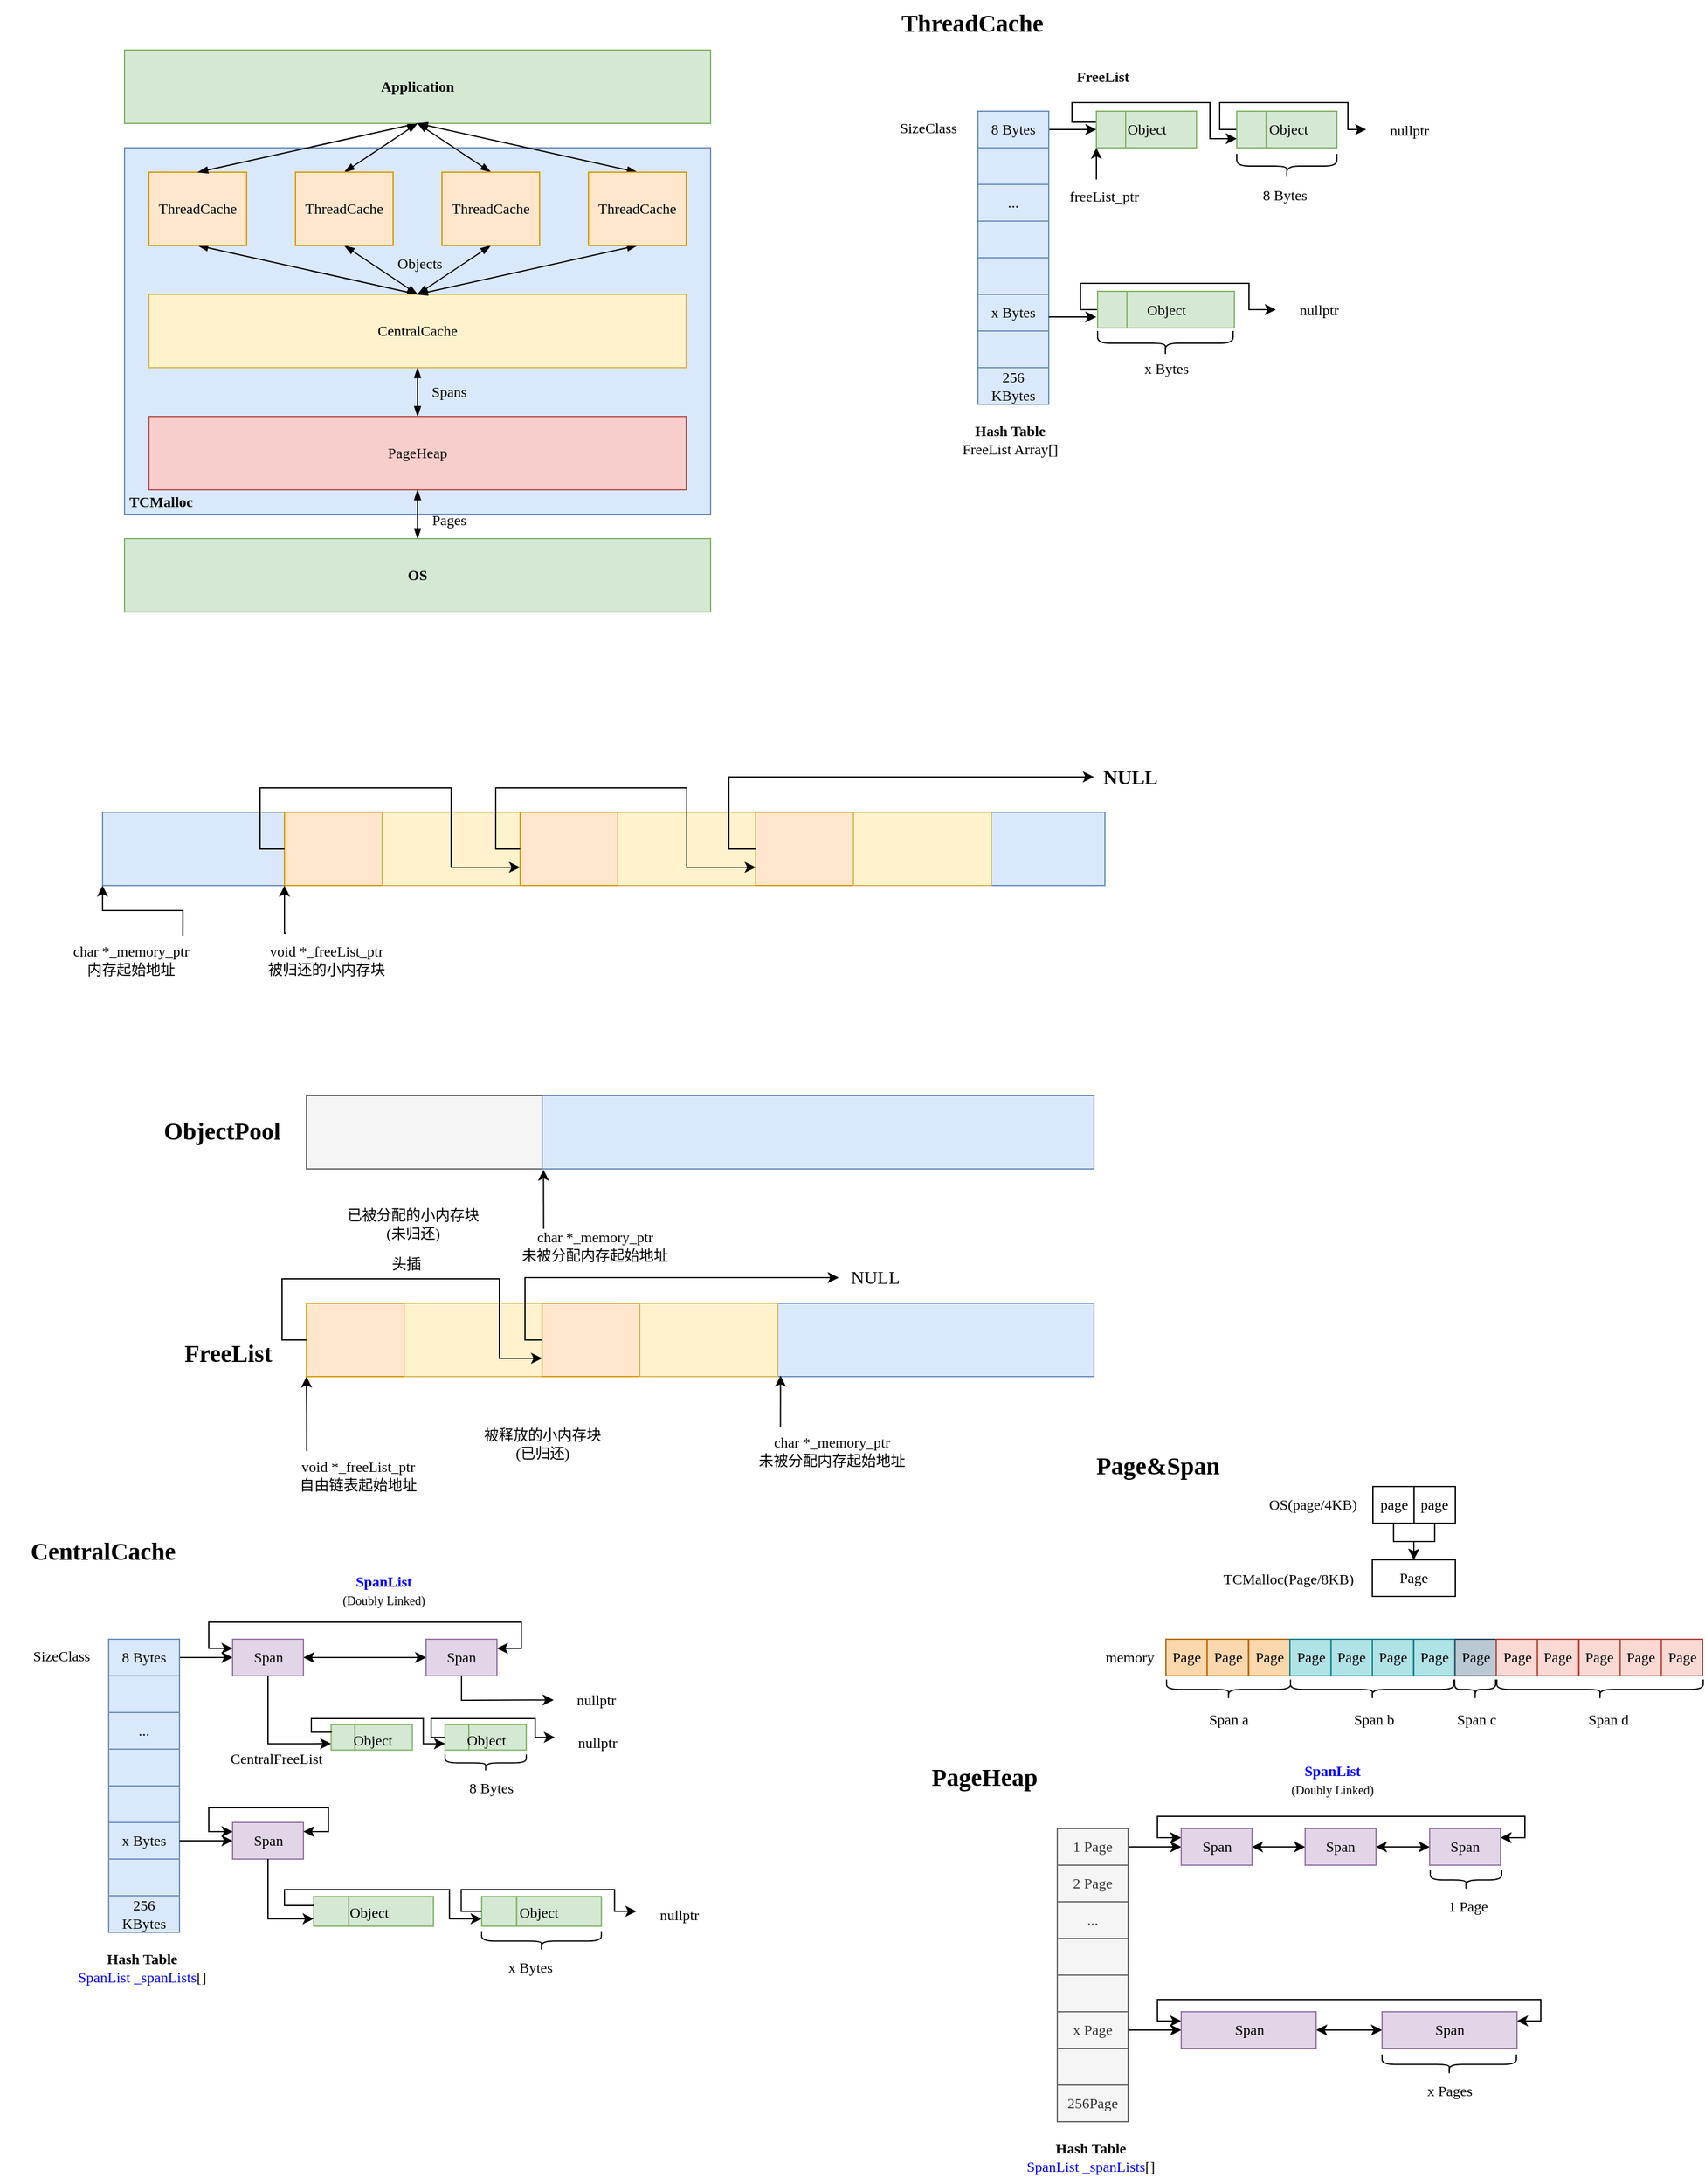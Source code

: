 <mxfile version="24.0.0" type="github" pages="2">
  <diagram name="第 1 页" id="vCILg_Ki7q9bG5vbGijk">
    <mxGraphModel dx="724" dy="366" grid="0" gridSize="10" guides="1" tooltips="1" connect="1" arrows="1" fold="1" page="1" pageScale="1" pageWidth="1654" pageHeight="2336" math="0" shadow="0">
      <root>
        <mxCell id="0" />
        <mxCell id="1" parent="0" />
        <mxCell id="2ix9AT3Dd3sCo8_-2dsp-60" value="" style="rounded=0;whiteSpace=wrap;html=1;fontFamily=Lucida Console;fillColor=#dae8fc;strokeColor=#6c8ebf;" parent="1" vertex="1">
          <mxGeometry x="102" y="724" width="821" height="60" as="geometry" />
        </mxCell>
        <mxCell id="2ix9AT3Dd3sCo8_-2dsp-11" value="" style="rounded=0;whiteSpace=wrap;html=1;fontFamily=Lucida Console;fillColor=#dae8fc;strokeColor=#6c8ebf;" parent="1" vertex="1">
          <mxGeometry x="120" y="180" width="480" height="300" as="geometry" />
        </mxCell>
        <mxCell id="2ix9AT3Dd3sCo8_-2dsp-18" style="rounded=0;orthogonalLoop=1;jettySize=auto;html=1;exitX=0.5;exitY=1;exitDx=0;exitDy=0;entryX=0.5;entryY=0;entryDx=0;entryDy=0;startArrow=blockThin;startFill=1;endArrow=blockThin;endFill=1;" parent="1" source="2ix9AT3Dd3sCo8_-2dsp-1" target="2ix9AT3Dd3sCo8_-2dsp-7" edge="1">
          <mxGeometry relative="1" as="geometry">
            <mxPoint x="240" y="300" as="targetPoint" />
          </mxGeometry>
        </mxCell>
        <mxCell id="2ix9AT3Dd3sCo8_-2dsp-1" value="&lt;font&gt;ThreadCache&lt;/font&gt;" style="rounded=0;whiteSpace=wrap;html=1;fontFamily=Lucida Console;fillColor=#ffe6cc;strokeColor=#d79b00;" parent="1" vertex="1">
          <mxGeometry x="140" y="200" width="80" height="60" as="geometry" />
        </mxCell>
        <mxCell id="2ix9AT3Dd3sCo8_-2dsp-17" style="rounded=0;orthogonalLoop=1;jettySize=auto;html=1;exitX=0.5;exitY=1;exitDx=0;exitDy=0;entryX=0.5;entryY=0;entryDx=0;entryDy=0;startArrow=blockThin;startFill=1;endArrow=blockThin;endFill=1;" parent="1" source="2ix9AT3Dd3sCo8_-2dsp-5" target="2ix9AT3Dd3sCo8_-2dsp-1" edge="1">
          <mxGeometry relative="1" as="geometry" />
        </mxCell>
        <mxCell id="2ix9AT3Dd3sCo8_-2dsp-5" value="&lt;b&gt;Application&lt;/b&gt;" style="rounded=0;whiteSpace=wrap;html=1;fontFamily=Lucida Console;fillColor=#d5e8d4;strokeColor=#82b366;" parent="1" vertex="1">
          <mxGeometry x="120" y="100" width="480" height="60" as="geometry" />
        </mxCell>
        <mxCell id="2ix9AT3Dd3sCo8_-2dsp-23" style="rounded=0;orthogonalLoop=1;jettySize=auto;html=1;exitX=0.5;exitY=1;exitDx=0;exitDy=0;startArrow=blockThin;startFill=1;endArrow=blockThin;endFill=1;" parent="1" source="2ix9AT3Dd3sCo8_-2dsp-7" edge="1">
          <mxGeometry relative="1" as="geometry">
            <mxPoint x="360" y="400" as="targetPoint" />
          </mxGeometry>
        </mxCell>
        <mxCell id="2ix9AT3Dd3sCo8_-2dsp-7" value="CentralCache" style="rounded=0;whiteSpace=wrap;html=1;fontFamily=Lucida Console;fillColor=#fff2cc;strokeColor=#d6b656;" parent="1" vertex="1">
          <mxGeometry x="140" y="300" width="440" height="60" as="geometry" />
        </mxCell>
        <mxCell id="2ix9AT3Dd3sCo8_-2dsp-8" value="PageHeap" style="rounded=0;whiteSpace=wrap;html=1;fontFamily=Lucida Console;fillColor=#f8cecc;strokeColor=#b85450;" parent="1" vertex="1">
          <mxGeometry x="140" y="400" width="440" height="60" as="geometry" />
        </mxCell>
        <mxCell id="2ix9AT3Dd3sCo8_-2dsp-25" style="rounded=0;orthogonalLoop=1;jettySize=auto;html=1;exitX=0.5;exitY=0;exitDx=0;exitDy=0;entryX=0.5;entryY=1;entryDx=0;entryDy=0;startArrow=blockThin;startFill=1;endArrow=blockThin;endFill=1;" parent="1" source="2ix9AT3Dd3sCo8_-2dsp-10" target="2ix9AT3Dd3sCo8_-2dsp-8" edge="1">
          <mxGeometry relative="1" as="geometry" />
        </mxCell>
        <mxCell id="2ix9AT3Dd3sCo8_-2dsp-10" value="&lt;b&gt;OS&lt;/b&gt;" style="rounded=0;whiteSpace=wrap;html=1;fontFamily=Lucida Console;fillColor=#d5e8d4;strokeColor=#82b366;" parent="1" vertex="1">
          <mxGeometry x="120" y="500" width="480" height="60" as="geometry" />
        </mxCell>
        <mxCell id="2ix9AT3Dd3sCo8_-2dsp-19" style="rounded=0;orthogonalLoop=1;jettySize=auto;html=1;exitX=0.5;exitY=1;exitDx=0;exitDy=0;entryX=0.5;entryY=0;entryDx=0;entryDy=0;startArrow=blockThin;startFill=1;endArrow=blockThin;endFill=1;" parent="1" source="2ix9AT3Dd3sCo8_-2dsp-14" target="2ix9AT3Dd3sCo8_-2dsp-7" edge="1">
          <mxGeometry relative="1" as="geometry">
            <mxPoint x="240" y="300" as="targetPoint" />
          </mxGeometry>
        </mxCell>
        <mxCell id="2ix9AT3Dd3sCo8_-2dsp-26" style="rounded=0;orthogonalLoop=1;jettySize=auto;html=1;exitX=0.5;exitY=0;exitDx=0;exitDy=0;entryX=0.5;entryY=1;entryDx=0;entryDy=0;startArrow=blockThin;startFill=1;endArrow=blockThin;endFill=1;" parent="1" source="2ix9AT3Dd3sCo8_-2dsp-14" target="2ix9AT3Dd3sCo8_-2dsp-5" edge="1">
          <mxGeometry relative="1" as="geometry" />
        </mxCell>
        <mxCell id="2ix9AT3Dd3sCo8_-2dsp-14" value="&lt;font&gt;ThreadCache&lt;/font&gt;" style="rounded=0;whiteSpace=wrap;html=1;fontFamily=Lucida Console;fillColor=#ffe6cc;strokeColor=#d79b00;" parent="1" vertex="1">
          <mxGeometry x="260" y="200" width="80" height="60" as="geometry" />
        </mxCell>
        <mxCell id="2ix9AT3Dd3sCo8_-2dsp-20" style="rounded=0;orthogonalLoop=1;jettySize=auto;html=1;exitX=0.5;exitY=1;exitDx=0;exitDy=0;entryX=0.5;entryY=0;entryDx=0;entryDy=0;startArrow=blockThin;startFill=1;endArrow=blockThin;endFill=1;" parent="1" source="2ix9AT3Dd3sCo8_-2dsp-15" target="2ix9AT3Dd3sCo8_-2dsp-7" edge="1">
          <mxGeometry relative="1" as="geometry" />
        </mxCell>
        <mxCell id="2ix9AT3Dd3sCo8_-2dsp-27" style="rounded=0;orthogonalLoop=1;jettySize=auto;html=1;exitX=0.5;exitY=0;exitDx=0;exitDy=0;entryX=0.5;entryY=1;entryDx=0;entryDy=0;startArrow=blockThin;startFill=1;endArrow=blockThin;endFill=1;" parent="1" source="2ix9AT3Dd3sCo8_-2dsp-15" target="2ix9AT3Dd3sCo8_-2dsp-5" edge="1">
          <mxGeometry relative="1" as="geometry" />
        </mxCell>
        <mxCell id="2ix9AT3Dd3sCo8_-2dsp-15" value="&lt;font&gt;ThreadCache&lt;/font&gt;" style="rounded=0;whiteSpace=wrap;html=1;fontFamily=Lucida Console;fillColor=#ffe6cc;strokeColor=#d79b00;" parent="1" vertex="1">
          <mxGeometry x="380" y="200" width="80" height="60" as="geometry" />
        </mxCell>
        <mxCell id="2ix9AT3Dd3sCo8_-2dsp-21" style="rounded=0;orthogonalLoop=1;jettySize=auto;html=1;exitX=0.5;exitY=1;exitDx=0;exitDy=0;startArrow=blockThin;startFill=1;endArrow=blockThin;endFill=1;entryX=0.5;entryY=0;entryDx=0;entryDy=0;" parent="1" source="2ix9AT3Dd3sCo8_-2dsp-16" target="2ix9AT3Dd3sCo8_-2dsp-7" edge="1">
          <mxGeometry relative="1" as="geometry">
            <mxPoint x="480" y="300" as="targetPoint" />
          </mxGeometry>
        </mxCell>
        <mxCell id="2ix9AT3Dd3sCo8_-2dsp-28" style="rounded=0;orthogonalLoop=1;jettySize=auto;html=1;exitX=0.5;exitY=0;exitDx=0;exitDy=0;entryX=0.5;entryY=1;entryDx=0;entryDy=0;startArrow=blockThin;startFill=1;endArrow=blockThin;endFill=1;" parent="1" source="2ix9AT3Dd3sCo8_-2dsp-16" target="2ix9AT3Dd3sCo8_-2dsp-5" edge="1">
          <mxGeometry relative="1" as="geometry" />
        </mxCell>
        <mxCell id="2ix9AT3Dd3sCo8_-2dsp-16" value="&lt;font&gt;ThreadCache&lt;/font&gt;" style="rounded=0;whiteSpace=wrap;html=1;fontFamily=Lucida Console;fillColor=#ffe6cc;strokeColor=#d79b00;" parent="1" vertex="1">
          <mxGeometry x="500" y="200" width="80" height="60" as="geometry" />
        </mxCell>
        <mxCell id="2ix9AT3Dd3sCo8_-2dsp-29" value="&lt;font face=&quot;Lucida Console&quot;&gt;Pages&lt;/font&gt;" style="text;html=1;align=center;verticalAlign=middle;whiteSpace=wrap;rounded=0;" parent="1" vertex="1">
          <mxGeometry x="356" y="465" width="60" height="40" as="geometry" />
        </mxCell>
        <mxCell id="2ix9AT3Dd3sCo8_-2dsp-30" value="&lt;font face=&quot;Lucida Console&quot;&gt;Spans&lt;/font&gt;" style="text;html=1;align=center;verticalAlign=middle;whiteSpace=wrap;rounded=0;" parent="1" vertex="1">
          <mxGeometry x="356" y="365" width="60" height="30" as="geometry" />
        </mxCell>
        <mxCell id="2ix9AT3Dd3sCo8_-2dsp-31" value="&lt;font face=&quot;Lucida Console&quot;&gt;Objects&lt;/font&gt;" style="text;html=1;align=center;verticalAlign=middle;whiteSpace=wrap;rounded=0;" parent="1" vertex="1">
          <mxGeometry x="332" y="260" width="60" height="30" as="geometry" />
        </mxCell>
        <mxCell id="2ix9AT3Dd3sCo8_-2dsp-33" value="&lt;font face=&quot;Lucida Console&quot;&gt;&lt;b&gt;TCMalloc&lt;/b&gt;&lt;/font&gt;" style="text;html=1;align=center;verticalAlign=middle;whiteSpace=wrap;rounded=0;" parent="1" vertex="1">
          <mxGeometry x="120" y="450" width="60" height="40" as="geometry" />
        </mxCell>
        <mxCell id="2ix9AT3Dd3sCo8_-2dsp-35" value="" style="rounded=0;whiteSpace=wrap;html=1;fontFamily=Lucida Console;fillColor=#ffe6cc;strokeColor=#d79b00;" parent="1" vertex="1">
          <mxGeometry x="251" y="724" width="80" height="60" as="geometry" />
        </mxCell>
        <mxCell id="2ix9AT3Dd3sCo8_-2dsp-36" value="" style="rounded=0;whiteSpace=wrap;html=1;fontFamily=Lucida Console;fillColor=#fff2cc;strokeColor=#d6b656;" parent="1" vertex="1">
          <mxGeometry x="331" y="724" width="113" height="60" as="geometry" />
        </mxCell>
        <mxCell id="2ix9AT3Dd3sCo8_-2dsp-37" value="" style="rounded=0;whiteSpace=wrap;html=1;fontFamily=Lucida Console;fillColor=#ffe6cc;strokeColor=#d79b00;" parent="1" vertex="1">
          <mxGeometry x="444" y="724" width="80" height="60" as="geometry" />
        </mxCell>
        <mxCell id="2ix9AT3Dd3sCo8_-2dsp-38" value="" style="rounded=0;whiteSpace=wrap;html=1;fontFamily=Lucida Console;fillColor=#fff2cc;strokeColor=#d6b656;" parent="1" vertex="1">
          <mxGeometry x="524" y="724" width="113" height="60" as="geometry" />
        </mxCell>
        <mxCell id="2ix9AT3Dd3sCo8_-2dsp-39" value="" style="rounded=0;whiteSpace=wrap;html=1;fontFamily=Lucida Console;fillColor=#ffe6cc;strokeColor=#d79b00;" parent="1" vertex="1">
          <mxGeometry x="637" y="724" width="80" height="60" as="geometry" />
        </mxCell>
        <mxCell id="2ix9AT3Dd3sCo8_-2dsp-40" value="" style="rounded=0;whiteSpace=wrap;html=1;fontFamily=Lucida Console;fillColor=#fff2cc;strokeColor=#d6b656;" parent="1" vertex="1">
          <mxGeometry x="717" y="724" width="113" height="60" as="geometry" />
        </mxCell>
        <mxCell id="2ix9AT3Dd3sCo8_-2dsp-43" value="&lt;font size=&quot;1&quot; face=&quot;Lucida Console&quot;&gt;&lt;b style=&quot;font-size: 16px;&quot;&gt;NULL&lt;/b&gt;&lt;/font&gt;" style="text;html=1;align=center;verticalAlign=middle;whiteSpace=wrap;rounded=0;" parent="1" vertex="1">
          <mxGeometry x="914" y="675" width="60" height="40" as="geometry" />
        </mxCell>
        <mxCell id="2ix9AT3Dd3sCo8_-2dsp-53" style="edgeStyle=orthogonalEdgeStyle;rounded=0;orthogonalLoop=1;jettySize=auto;html=1;exitX=0;exitY=0.5;exitDx=0;exitDy=0;entryX=0;entryY=0.75;entryDx=0;entryDy=0;" parent="1" source="2ix9AT3Dd3sCo8_-2dsp-35" target="2ix9AT3Dd3sCo8_-2dsp-37" edge="1">
          <mxGeometry relative="1" as="geometry" />
        </mxCell>
        <mxCell id="2ix9AT3Dd3sCo8_-2dsp-56" style="edgeStyle=orthogonalEdgeStyle;rounded=0;orthogonalLoop=1;jettySize=auto;html=1;exitX=0;exitY=0.5;exitDx=0;exitDy=0;entryX=0;entryY=0.75;entryDx=0;entryDy=0;" parent="1" source="2ix9AT3Dd3sCo8_-2dsp-37" target="2ix9AT3Dd3sCo8_-2dsp-39" edge="1">
          <mxGeometry relative="1" as="geometry" />
        </mxCell>
        <mxCell id="2ix9AT3Dd3sCo8_-2dsp-57" style="edgeStyle=orthogonalEdgeStyle;rounded=0;orthogonalLoop=1;jettySize=auto;html=1;exitX=1;exitY=0.5;exitDx=0;exitDy=0;entryX=0;entryY=0.5;entryDx=0;entryDy=0;" parent="1" source="2ix9AT3Dd3sCo8_-2dsp-38" target="2ix9AT3Dd3sCo8_-2dsp-43" edge="1">
          <mxGeometry relative="1" as="geometry">
            <Array as="points">
              <mxPoint x="615" y="754" />
              <mxPoint x="615" y="695" />
              <mxPoint x="905" y="695" />
            </Array>
          </mxGeometry>
        </mxCell>
        <mxCell id="2ix9AT3Dd3sCo8_-2dsp-59" style="edgeStyle=orthogonalEdgeStyle;rounded=0;orthogonalLoop=1;jettySize=auto;html=1;exitX=0.5;exitY=0;exitDx=0;exitDy=0;entryX=0;entryY=1;entryDx=0;entryDy=0;" parent="1" target="2ix9AT3Dd3sCo8_-2dsp-35" edge="1">
          <mxGeometry relative="1" as="geometry">
            <mxPoint x="252" y="823" as="sourcePoint" />
          </mxGeometry>
        </mxCell>
        <mxCell id="2ix9AT3Dd3sCo8_-2dsp-58" value="&lt;font face=&quot;Lucida Console&quot;&gt;void *_freeList_ptr&lt;/font&gt;&lt;br&gt;&lt;font face=&quot;黑体&quot;&gt;被归还的小内存块&lt;/font&gt;" style="text;html=1;align=center;verticalAlign=middle;whiteSpace=wrap;rounded=0;" parent="1" vertex="1">
          <mxGeometry x="201" y="825" width="169" height="40" as="geometry" />
        </mxCell>
        <mxCell id="2ix9AT3Dd3sCo8_-2dsp-62" style="edgeStyle=orthogonalEdgeStyle;rounded=0;orthogonalLoop=1;jettySize=auto;html=1;exitX=0.75;exitY=0;exitDx=0;exitDy=0;entryX=0;entryY=1;entryDx=0;entryDy=0;" parent="1" source="2ix9AT3Dd3sCo8_-2dsp-61" target="2ix9AT3Dd3sCo8_-2dsp-60" edge="1">
          <mxGeometry relative="1" as="geometry" />
        </mxCell>
        <mxCell id="2ix9AT3Dd3sCo8_-2dsp-61" value="&lt;font face=&quot;Lucida Console&quot;&gt;char *_memory_ptr&lt;/font&gt;&lt;br&gt;&lt;font face=&quot;黑体&quot;&gt;内存起始地址&lt;/font&gt;" style="text;html=1;align=center;verticalAlign=middle;whiteSpace=wrap;rounded=0;" parent="1" vertex="1">
          <mxGeometry x="41" y="825" width="169" height="40" as="geometry" />
        </mxCell>
        <mxCell id="2ix9AT3Dd3sCo8_-2dsp-64" value="" style="rounded=0;whiteSpace=wrap;html=1;fontFamily=Lucida Console;fillColor=#dae8fc;strokeColor=#6c8ebf;" parent="1" vertex="1">
          <mxGeometry x="269" y="956" width="645" height="60" as="geometry" />
        </mxCell>
        <mxCell id="2ix9AT3Dd3sCo8_-2dsp-66" style="rounded=0;orthogonalLoop=1;jettySize=auto;html=1;exitX=0.25;exitY=0;exitDx=0;exitDy=0;entryX=0.301;entryY=1.044;entryDx=0;entryDy=0;entryPerimeter=0;" parent="1" edge="1">
          <mxGeometry relative="1" as="geometry">
            <mxPoint x="463.25" y="1065" as="sourcePoint" />
            <mxPoint x="463.145" y="1016.64" as="targetPoint" />
          </mxGeometry>
        </mxCell>
        <mxCell id="2ix9AT3Dd3sCo8_-2dsp-65" value="&lt;font face=&quot;Lucida Console&quot;&gt;char *_memory_ptr&lt;/font&gt;&lt;br&gt;&lt;font face=&quot;黑体&quot;&gt;未被分配内存起始地址&lt;/font&gt;" style="text;html=1;align=center;verticalAlign=middle;whiteSpace=wrap;rounded=0;" parent="1" vertex="1">
          <mxGeometry x="421" y="1059" width="169" height="40" as="geometry" />
        </mxCell>
        <mxCell id="2ix9AT3Dd3sCo8_-2dsp-71" value="" style="rounded=0;whiteSpace=wrap;html=1;fontFamily=Lucida Console;fillColor=#f5f5f5;strokeColor=#666666;fontColor=#333333;" parent="1" vertex="1">
          <mxGeometry x="269" y="956" width="193" height="60" as="geometry" />
        </mxCell>
        <mxCell id="2ix9AT3Dd3sCo8_-2dsp-72" value="&lt;font face=&quot;黑体&quot;&gt;已被分配的小内存块&lt;br&gt;(未归还)&lt;br&gt;&lt;/font&gt;" style="text;html=1;align=center;verticalAlign=middle;whiteSpace=wrap;rounded=0;" parent="1" vertex="1">
          <mxGeometry x="272" y="1041" width="169" height="40" as="geometry" />
        </mxCell>
        <mxCell id="2ix9AT3Dd3sCo8_-2dsp-74" value="" style="rounded=0;whiteSpace=wrap;html=1;fontFamily=Lucida Console;fillColor=#dae8fc;strokeColor=#6c8ebf;" parent="1" vertex="1">
          <mxGeometry x="269" y="1126" width="645" height="60" as="geometry" />
        </mxCell>
        <mxCell id="2ix9AT3Dd3sCo8_-2dsp-76" value="&lt;font face=&quot;Lucida Console&quot;&gt;char *_memory_ptr&lt;/font&gt;&lt;br&gt;&lt;font face=&quot;黑体&quot;&gt;未被分配内存起始地址&lt;/font&gt;" style="text;html=1;align=center;verticalAlign=middle;whiteSpace=wrap;rounded=0;" parent="1" vertex="1">
          <mxGeometry x="615" y="1227" width="169" height="40" as="geometry" />
        </mxCell>
        <mxCell id="2ix9AT3Dd3sCo8_-2dsp-77" value="" style="rounded=0;whiteSpace=wrap;html=1;fontFamily=Lucida Console;fillColor=#ffe6cc;strokeColor=#d79b00;" parent="1" vertex="1">
          <mxGeometry x="269" y="1126" width="80" height="60" as="geometry" />
        </mxCell>
        <mxCell id="2ix9AT3Dd3sCo8_-2dsp-78" value="" style="rounded=0;whiteSpace=wrap;html=1;fontFamily=Lucida Console;fillColor=#fff2cc;strokeColor=#d6b656;" parent="1" vertex="1">
          <mxGeometry x="349" y="1126" width="113" height="60" as="geometry" />
        </mxCell>
        <mxCell id="2ix9AT3Dd3sCo8_-2dsp-89" style="edgeStyle=orthogonalEdgeStyle;rounded=0;orthogonalLoop=1;jettySize=auto;html=1;exitX=1;exitY=0.5;exitDx=0;exitDy=0;" parent="1" target="2ix9AT3Dd3sCo8_-2dsp-88" edge="1">
          <mxGeometry relative="1" as="geometry">
            <mxPoint x="462" y="1156" as="sourcePoint" />
            <mxPoint x="694.0" y="1101" as="targetPoint" />
            <Array as="points">
              <mxPoint x="448" y="1156" />
              <mxPoint x="448" y="1105" />
            </Array>
          </mxGeometry>
        </mxCell>
        <mxCell id="2ix9AT3Dd3sCo8_-2dsp-79" value="&lt;font face=&quot;黑体&quot;&gt;被释放的小内存块&lt;br&gt;(已归还)&lt;br&gt;&lt;/font&gt;" style="text;html=1;align=center;verticalAlign=middle;whiteSpace=wrap;rounded=0;" parent="1" vertex="1">
          <mxGeometry x="378" y="1221" width="169" height="40" as="geometry" />
        </mxCell>
        <mxCell id="2ix9AT3Dd3sCo8_-2dsp-81" value="" style="rounded=0;whiteSpace=wrap;html=1;fontFamily=Lucida Console;fillColor=#ffe6cc;strokeColor=#d79b00;" parent="1" vertex="1">
          <mxGeometry x="462" y="1126" width="80" height="60" as="geometry" />
        </mxCell>
        <mxCell id="2ix9AT3Dd3sCo8_-2dsp-82" value="" style="rounded=0;whiteSpace=wrap;html=1;fontFamily=Lucida Console;fillColor=#fff2cc;strokeColor=#d6b656;" parent="1" vertex="1">
          <mxGeometry x="542" y="1126" width="113" height="60" as="geometry" />
        </mxCell>
        <mxCell id="2ix9AT3Dd3sCo8_-2dsp-85" style="edgeStyle=orthogonalEdgeStyle;rounded=0;orthogonalLoop=1;jettySize=auto;html=1;exitX=0.25;exitY=0;exitDx=0;exitDy=0;entryX=0;entryY=1;entryDx=0;entryDy=0;" parent="1" source="2ix9AT3Dd3sCo8_-2dsp-84" target="2ix9AT3Dd3sCo8_-2dsp-77" edge="1">
          <mxGeometry relative="1" as="geometry" />
        </mxCell>
        <mxCell id="2ix9AT3Dd3sCo8_-2dsp-84" value="&lt;font face=&quot;Lucida Console&quot;&gt;void *_freeList_ptr&lt;/font&gt;&lt;br&gt;&lt;font face=&quot;黑体&quot;&gt;自由链表起始地址&lt;/font&gt;" style="text;html=1;align=center;verticalAlign=middle;whiteSpace=wrap;rounded=0;" parent="1" vertex="1">
          <mxGeometry x="227" y="1247" width="169" height="40" as="geometry" />
        </mxCell>
        <mxCell id="2ix9AT3Dd3sCo8_-2dsp-86" style="edgeStyle=orthogonalEdgeStyle;rounded=0;orthogonalLoop=1;jettySize=auto;html=1;exitX=0;exitY=0.5;exitDx=0;exitDy=0;entryX=1;entryY=0.75;entryDx=0;entryDy=0;" parent="1" source="2ix9AT3Dd3sCo8_-2dsp-77" target="2ix9AT3Dd3sCo8_-2dsp-78" edge="1">
          <mxGeometry relative="1" as="geometry">
            <Array as="points">
              <mxPoint x="249" y="1156" />
              <mxPoint x="249" y="1106" />
              <mxPoint x="427" y="1106" />
              <mxPoint x="427" y="1171" />
            </Array>
          </mxGeometry>
        </mxCell>
        <mxCell id="2ix9AT3Dd3sCo8_-2dsp-88" value="&lt;font face=&quot;黑体&quot;&gt;&lt;font style=&quot;font-size: 15px;&quot;&gt;NULL&lt;/font&gt;&lt;br&gt;&lt;/font&gt;" style="text;html=1;align=center;verticalAlign=middle;whiteSpace=wrap;rounded=0;" parent="1" vertex="1">
          <mxGeometry x="705" y="1084" width="59.5" height="40" as="geometry" />
        </mxCell>
        <mxCell id="2ix9AT3Dd3sCo8_-2dsp-90" style="rounded=0;orthogonalLoop=1;jettySize=auto;html=1;exitX=0.25;exitY=0;exitDx=0;exitDy=0;entryX=0.602;entryY=0.986;entryDx=0;entryDy=0;entryPerimeter=0;" parent="1" source="2ix9AT3Dd3sCo8_-2dsp-76" target="2ix9AT3Dd3sCo8_-2dsp-74" edge="1">
          <mxGeometry relative="1" as="geometry" />
        </mxCell>
        <mxCell id="2ix9AT3Dd3sCo8_-2dsp-91" value="&lt;font face=&quot;黑体&quot;&gt;头插&lt;br&gt;&lt;/font&gt;" style="text;html=1;align=center;verticalAlign=middle;whiteSpace=wrap;rounded=0;" parent="1" vertex="1">
          <mxGeometry x="330" y="1074" width="42" height="40" as="geometry" />
        </mxCell>
        <mxCell id="2ix9AT3Dd3sCo8_-2dsp-93" value="&lt;font size=&quot;1&quot; face=&quot;Lucida Console&quot;&gt;&lt;b style=&quot;font-size: 20px;&quot;&gt;FreeList&lt;/b&gt;&lt;/font&gt;" style="text;html=1;align=center;verticalAlign=middle;whiteSpace=wrap;rounded=0;" parent="1" vertex="1">
          <mxGeometry x="175" y="1146" width="60" height="40" as="geometry" />
        </mxCell>
        <mxCell id="2ix9AT3Dd3sCo8_-2dsp-94" value="&lt;font size=&quot;1&quot; face=&quot;Lucida Console&quot;&gt;&lt;b style=&quot;font-size: 20px;&quot;&gt;ObjectPool&lt;/b&gt;&lt;/font&gt;" style="text;html=1;align=center;verticalAlign=middle;whiteSpace=wrap;rounded=0;" parent="1" vertex="1">
          <mxGeometry x="170" y="964" width="60" height="40" as="geometry" />
        </mxCell>
        <mxCell id="HaCrzgObacT1Gevzyp2y-17" style="edgeStyle=orthogonalEdgeStyle;rounded=0;orthogonalLoop=1;jettySize=auto;html=1;exitX=0.5;exitY=0;exitDx=0;exitDy=0;entryX=0.5;entryY=1;entryDx=0;entryDy=0;" parent="1" source="HaCrzgObacT1Gevzyp2y-2" target="HaCrzgObacT1Gevzyp2y-10" edge="1">
          <mxGeometry relative="1" as="geometry" />
        </mxCell>
        <mxCell id="HaCrzgObacT1Gevzyp2y-2" value="8 Bytes" style="rounded=0;whiteSpace=wrap;html=1;fontFamily=Lucida Console;fillColor=#dae8fc;strokeColor=#6c8ebf;direction=south;" parent="1" vertex="1">
          <mxGeometry x="819" y="150" width="58" height="30" as="geometry" />
        </mxCell>
        <mxCell id="HaCrzgObacT1Gevzyp2y-3" value="" style="rounded=0;whiteSpace=wrap;html=1;fontFamily=Lucida Console;fillColor=#dae8fc;strokeColor=#6c8ebf;direction=south;" parent="1" vertex="1">
          <mxGeometry x="819" y="180" width="58" height="30" as="geometry" />
        </mxCell>
        <mxCell id="HaCrzgObacT1Gevzyp2y-4" value="..." style="rounded=0;whiteSpace=wrap;html=1;fontFamily=Lucida Console;fillColor=#dae8fc;strokeColor=#6c8ebf;direction=south;" parent="1" vertex="1">
          <mxGeometry x="819" y="210" width="58" height="30" as="geometry" />
        </mxCell>
        <mxCell id="HaCrzgObacT1Gevzyp2y-5" value="" style="rounded=0;whiteSpace=wrap;html=1;fontFamily=Lucida Console;fillColor=#dae8fc;strokeColor=#6c8ebf;direction=south;" parent="1" vertex="1">
          <mxGeometry x="819" y="240" width="58" height="30" as="geometry" />
        </mxCell>
        <mxCell id="HaCrzgObacT1Gevzyp2y-6" value="" style="rounded=0;whiteSpace=wrap;html=1;fontFamily=Lucida Console;fillColor=#dae8fc;strokeColor=#6c8ebf;direction=south;" parent="1" vertex="1">
          <mxGeometry x="819" y="270" width="58" height="30" as="geometry" />
        </mxCell>
        <mxCell id="HaCrzgObacT1Gevzyp2y-7" value="x Bytes" style="rounded=0;whiteSpace=wrap;html=1;fontFamily=Lucida Console;fillColor=#dae8fc;strokeColor=#6c8ebf;direction=south;" parent="1" vertex="1">
          <mxGeometry x="819" y="300" width="58" height="30" as="geometry" />
        </mxCell>
        <mxCell id="HaCrzgObacT1Gevzyp2y-8" value="" style="rounded=0;whiteSpace=wrap;html=1;fontFamily=Lucida Console;fillColor=#dae8fc;strokeColor=#6c8ebf;direction=south;" parent="1" vertex="1">
          <mxGeometry x="819" y="330" width="58" height="30" as="geometry" />
        </mxCell>
        <mxCell id="HaCrzgObacT1Gevzyp2y-9" value="256 KBytes" style="rounded=0;whiteSpace=wrap;html=1;fontFamily=Lucida Console;fillColor=#dae8fc;strokeColor=#6c8ebf;direction=south;" parent="1" vertex="1">
          <mxGeometry x="819" y="360" width="58" height="30" as="geometry" />
        </mxCell>
        <mxCell id="HaCrzgObacT1Gevzyp2y-14" style="edgeStyle=orthogonalEdgeStyle;rounded=0;orthogonalLoop=1;jettySize=auto;html=1;exitX=0.25;exitY=1;exitDx=0;exitDy=0;entryX=0.75;entryY=1;entryDx=0;entryDy=0;" parent="1" source="HaCrzgObacT1Gevzyp2y-10" target="HaCrzgObacT1Gevzyp2y-12" edge="1">
          <mxGeometry relative="1" as="geometry">
            <Array as="points">
              <mxPoint x="916" y="159" />
              <mxPoint x="896" y="159" />
              <mxPoint x="896" y="143" />
              <mxPoint x="1009" y="143" />
              <mxPoint x="1009" y="173" />
            </Array>
          </mxGeometry>
        </mxCell>
        <mxCell id="HaCrzgObacT1Gevzyp2y-10" value="" style="rounded=0;whiteSpace=wrap;html=1;fontFamily=Lucida Console;fillColor=#d5e8d4;strokeColor=#82b366;direction=south;" parent="1" vertex="1">
          <mxGeometry x="916" y="150" width="24" height="30" as="geometry" />
        </mxCell>
        <mxCell id="HaCrzgObacT1Gevzyp2y-11" value="" style="rounded=0;whiteSpace=wrap;html=1;fontFamily=Lucida Console;fillColor=#d5e8d4;strokeColor=#82b366;direction=south;" parent="1" vertex="1">
          <mxGeometry x="940" y="150" width="58" height="30" as="geometry" />
        </mxCell>
        <mxCell id="HaCrzgObacT1Gevzyp2y-16" style="edgeStyle=orthogonalEdgeStyle;rounded=0;orthogonalLoop=1;jettySize=auto;html=1;exitX=0.5;exitY=1;exitDx=0;exitDy=0;" parent="1" source="HaCrzgObacT1Gevzyp2y-12" target="HaCrzgObacT1Gevzyp2y-15" edge="1">
          <mxGeometry relative="1" as="geometry">
            <Array as="points">
              <mxPoint x="1017" y="165" />
              <mxPoint x="1017" y="143" />
              <mxPoint x="1122" y="143" />
              <mxPoint x="1122" y="165" />
            </Array>
          </mxGeometry>
        </mxCell>
        <mxCell id="HaCrzgObacT1Gevzyp2y-12" value="" style="rounded=0;whiteSpace=wrap;html=1;fontFamily=Lucida Console;fillColor=#d5e8d4;strokeColor=#82b366;direction=south;" parent="1" vertex="1">
          <mxGeometry x="1031" y="150" width="24" height="30" as="geometry" />
        </mxCell>
        <mxCell id="HaCrzgObacT1Gevzyp2y-13" value="" style="rounded=0;whiteSpace=wrap;html=1;fontFamily=Lucida Console;fillColor=#d5e8d4;strokeColor=#82b366;direction=south;" parent="1" vertex="1">
          <mxGeometry x="1055" y="150" width="58" height="30" as="geometry" />
        </mxCell>
        <mxCell id="HaCrzgObacT1Gevzyp2y-15" value="&lt;font face=&quot;Lucida Console&quot;&gt;nullptr&lt;/font&gt;" style="text;html=1;align=center;verticalAlign=middle;resizable=0;points=[];autosize=1;strokeColor=none;fillColor=none;" parent="1" vertex="1">
          <mxGeometry x="1137" y="152" width="69" height="27" as="geometry" />
        </mxCell>
        <mxCell id="HaCrzgObacT1Gevzyp2y-18" style="edgeStyle=orthogonalEdgeStyle;rounded=0;orthogonalLoop=1;jettySize=auto;html=1;exitX=0.5;exitY=0;exitDx=0;exitDy=0;entryX=0.5;entryY=1;entryDx=0;entryDy=0;" parent="1" edge="1">
          <mxGeometry relative="1" as="geometry">
            <mxPoint x="877" y="318.5" as="sourcePoint" />
            <mxPoint x="916" y="318.5" as="targetPoint" />
          </mxGeometry>
        </mxCell>
        <mxCell id="HaCrzgObacT1Gevzyp2y-22" style="edgeStyle=orthogonalEdgeStyle;rounded=0;orthogonalLoop=1;jettySize=auto;html=1;exitX=0.5;exitY=1;exitDx=0;exitDy=0;" parent="1" edge="1">
          <mxGeometry relative="1" as="geometry">
            <Array as="points">
              <mxPoint x="903" y="313" />
              <mxPoint x="903" y="291" />
              <mxPoint x="1041" y="291" />
              <mxPoint x="1041" y="313" />
            </Array>
            <mxPoint x="917" y="312.5" as="sourcePoint" />
            <mxPoint x="1063" y="312.533" as="targetPoint" />
          </mxGeometry>
        </mxCell>
        <mxCell id="HaCrzgObacT1Gevzyp2y-23" value="" style="rounded=0;whiteSpace=wrap;html=1;fontFamily=Lucida Console;fillColor=#d5e8d4;strokeColor=#82b366;direction=south;" parent="1" vertex="1">
          <mxGeometry x="917" y="297.5" width="24" height="30" as="geometry" />
        </mxCell>
        <mxCell id="HaCrzgObacT1Gevzyp2y-24" value="" style="rounded=0;whiteSpace=wrap;html=1;fontFamily=Lucida Console;fillColor=#d5e8d4;strokeColor=#82b366;direction=south;" parent="1" vertex="1">
          <mxGeometry x="941" y="297.5" width="88" height="30" as="geometry" />
        </mxCell>
        <mxCell id="HaCrzgObacT1Gevzyp2y-25" value="&lt;font face=&quot;Lucida Console&quot;&gt;nullptr&lt;/font&gt;" style="text;html=1;align=center;verticalAlign=middle;resizable=0;points=[];autosize=1;strokeColor=none;fillColor=none;" parent="1" vertex="1">
          <mxGeometry x="1063" y="299.5" width="69" height="27" as="geometry" />
        </mxCell>
        <mxCell id="HaCrzgObacT1Gevzyp2y-27" value="&lt;font face=&quot;Lucida Console&quot;&gt;&lt;b&gt;Hash Table&lt;/b&gt;&lt;br&gt;FreeList Array[]&lt;/font&gt;" style="text;html=1;align=center;verticalAlign=middle;resizable=0;points=[];autosize=1;strokeColor=none;fillColor=none;" parent="1" vertex="1">
          <mxGeometry x="778" y="398" width="134" height="42" as="geometry" />
        </mxCell>
        <mxCell id="HaCrzgObacT1Gevzyp2y-29" style="edgeStyle=orthogonalEdgeStyle;rounded=0;orthogonalLoop=1;jettySize=auto;html=1;entryX=1;entryY=1;entryDx=0;entryDy=0;" parent="1" source="HaCrzgObacT1Gevzyp2y-28" target="HaCrzgObacT1Gevzyp2y-10" edge="1">
          <mxGeometry relative="1" as="geometry" />
        </mxCell>
        <mxCell id="HaCrzgObacT1Gevzyp2y-28" value="&lt;font face=&quot;Lucida Console&quot;&gt;&amp;nbsp; &amp;nbsp; freeList_ptr&lt;/font&gt;" style="text;html=1;align=center;verticalAlign=middle;resizable=0;points=[];autosize=1;strokeColor=none;fillColor=none;" parent="1" vertex="1">
          <mxGeometry x="849" y="206" width="134" height="27" as="geometry" />
        </mxCell>
        <mxCell id="HaCrzgObacT1Gevzyp2y-30" value="&lt;font style=&quot;font-size: 20px;&quot; face=&quot;Lucida Console&quot;&gt;&lt;b&gt;ThreadCache&lt;/b&gt;&lt;/font&gt;" style="text;html=1;align=center;verticalAlign=middle;resizable=0;points=[];autosize=1;strokeColor=none;fillColor=none;" parent="1" vertex="1">
          <mxGeometry x="736" y="59" width="155" height="36" as="geometry" />
        </mxCell>
        <mxCell id="HaCrzgObacT1Gevzyp2y-31" value="" style="shape=curlyBracket;whiteSpace=wrap;html=1;rounded=1;flipH=1;labelPosition=right;verticalLabelPosition=middle;align=left;verticalAlign=middle;direction=north;" parent="1" vertex="1">
          <mxGeometry x="1031" y="185" width="82" height="20" as="geometry" />
        </mxCell>
        <mxCell id="HaCrzgObacT1Gevzyp2y-32" value="&lt;font face=&quot;Lucida Console&quot;&gt;8 Bytes&lt;/font&gt;" style="text;html=1;align=center;verticalAlign=middle;resizable=0;points=[];autosize=1;strokeColor=none;fillColor=none;" parent="1" vertex="1">
          <mxGeometry x="1035" y="205" width="69" height="27" as="geometry" />
        </mxCell>
        <mxCell id="HaCrzgObacT1Gevzyp2y-33" value="" style="shape=curlyBracket;whiteSpace=wrap;html=1;rounded=1;flipH=1;labelPosition=right;verticalLabelPosition=middle;align=left;verticalAlign=middle;direction=north;" parent="1" vertex="1">
          <mxGeometry x="917" y="330" width="111" height="20" as="geometry" />
        </mxCell>
        <mxCell id="HaCrzgObacT1Gevzyp2y-34" value="&lt;font face=&quot;Lucida Console&quot;&gt;x Bytes&lt;/font&gt;" style="text;html=1;align=center;verticalAlign=middle;resizable=0;points=[];autosize=1;strokeColor=none;fillColor=none;" parent="1" vertex="1">
          <mxGeometry x="938" y="347" width="69" height="27" as="geometry" />
        </mxCell>
        <mxCell id="HaCrzgObacT1Gevzyp2y-37" value="&lt;font face=&quot;Lucida Console&quot;&gt;&lt;b&gt;FreeList&lt;/b&gt;&lt;/font&gt;" style="text;html=1;align=center;verticalAlign=middle;resizable=0;points=[];autosize=1;strokeColor=none;fillColor=none;" parent="1" vertex="1">
          <mxGeometry x="882" y="108" width="78" height="27" as="geometry" />
        </mxCell>
        <mxCell id="HaCrzgObacT1Gevzyp2y-38" value="&lt;font face=&quot;Lucida Console&quot;&gt;SizeClass&lt;/font&gt;" style="text;html=1;align=center;verticalAlign=middle;resizable=0;points=[];autosize=1;strokeColor=none;fillColor=none;" parent="1" vertex="1">
          <mxGeometry x="736" y="150" width="83" height="27" as="geometry" />
        </mxCell>
        <mxCell id="HaCrzgObacT1Gevzyp2y-39" value="&lt;font face=&quot;Lucida Console&quot;&gt;Object&lt;/font&gt;" style="text;html=1;align=center;verticalAlign=middle;resizable=0;points=[];autosize=1;strokeColor=none;fillColor=none;" parent="1" vertex="1">
          <mxGeometry x="926" y="151.5" width="61" height="27" as="geometry" />
        </mxCell>
        <mxCell id="HaCrzgObacT1Gevzyp2y-40" value="&lt;font face=&quot;Lucida Console&quot;&gt;Object&lt;/font&gt;" style="text;html=1;align=center;verticalAlign=middle;resizable=0;points=[];autosize=1;strokeColor=none;fillColor=none;" parent="1" vertex="1">
          <mxGeometry x="1042" y="151.5" width="61" height="27" as="geometry" />
        </mxCell>
        <mxCell id="HaCrzgObacT1Gevzyp2y-41" value="&lt;font face=&quot;Lucida Console&quot;&gt;Object&lt;/font&gt;" style="text;html=1;align=center;verticalAlign=middle;resizable=0;points=[];autosize=1;strokeColor=none;fillColor=none;" parent="1" vertex="1">
          <mxGeometry x="942" y="299" width="61" height="27" as="geometry" />
        </mxCell>
        <mxCell id="HaCrzgObacT1Gevzyp2y-80" style="edgeStyle=orthogonalEdgeStyle;rounded=0;orthogonalLoop=1;jettySize=auto;html=1;exitX=0.5;exitY=0;exitDx=0;exitDy=0;entryX=0.5;entryY=1;entryDx=0;entryDy=0;" parent="1" source="HaCrzgObacT1Gevzyp2y-43" target="HaCrzgObacT1Gevzyp2y-76" edge="1">
          <mxGeometry relative="1" as="geometry" />
        </mxCell>
        <mxCell id="HaCrzgObacT1Gevzyp2y-43" value="8 Bytes" style="rounded=0;whiteSpace=wrap;html=1;fontFamily=Lucida Console;fillColor=#dae8fc;strokeColor=#6c8ebf;direction=south;" parent="1" vertex="1">
          <mxGeometry x="107" y="1401" width="58" height="30" as="geometry" />
        </mxCell>
        <mxCell id="HaCrzgObacT1Gevzyp2y-44" value="" style="rounded=0;whiteSpace=wrap;html=1;fontFamily=Lucida Console;fillColor=#dae8fc;strokeColor=#6c8ebf;direction=south;" parent="1" vertex="1">
          <mxGeometry x="107" y="1431" width="58" height="30" as="geometry" />
        </mxCell>
        <mxCell id="HaCrzgObacT1Gevzyp2y-45" value="..." style="rounded=0;whiteSpace=wrap;html=1;fontFamily=Lucida Console;fillColor=#dae8fc;strokeColor=#6c8ebf;direction=south;" parent="1" vertex="1">
          <mxGeometry x="107" y="1461" width="58" height="30" as="geometry" />
        </mxCell>
        <mxCell id="HaCrzgObacT1Gevzyp2y-46" value="" style="rounded=0;whiteSpace=wrap;html=1;fontFamily=Lucida Console;fillColor=#dae8fc;strokeColor=#6c8ebf;direction=south;" parent="1" vertex="1">
          <mxGeometry x="107" y="1491" width="58" height="30" as="geometry" />
        </mxCell>
        <mxCell id="HaCrzgObacT1Gevzyp2y-47" value="" style="rounded=0;whiteSpace=wrap;html=1;fontFamily=Lucida Console;fillColor=#dae8fc;strokeColor=#6c8ebf;direction=south;" parent="1" vertex="1">
          <mxGeometry x="107" y="1521" width="58" height="30" as="geometry" />
        </mxCell>
        <mxCell id="HaCrzgObacT1Gevzyp2y-48" value="x Bytes" style="rounded=0;whiteSpace=wrap;html=1;fontFamily=Lucida Console;fillColor=#dae8fc;strokeColor=#6c8ebf;direction=south;" parent="1" vertex="1">
          <mxGeometry x="107" y="1551" width="58" height="30" as="geometry" />
        </mxCell>
        <mxCell id="HaCrzgObacT1Gevzyp2y-49" value="" style="rounded=0;whiteSpace=wrap;html=1;fontFamily=Lucida Console;fillColor=#dae8fc;strokeColor=#6c8ebf;direction=south;" parent="1" vertex="1">
          <mxGeometry x="107" y="1581" width="58" height="30" as="geometry" />
        </mxCell>
        <mxCell id="HaCrzgObacT1Gevzyp2y-94" style="edgeStyle=orthogonalEdgeStyle;rounded=0;orthogonalLoop=1;jettySize=auto;html=1;exitX=0.5;exitY=0;exitDx=0;exitDy=0;" parent="1" source="HaCrzgObacT1Gevzyp2y-48" target="HaCrzgObacT1Gevzyp2y-93" edge="1">
          <mxGeometry relative="1" as="geometry" />
        </mxCell>
        <mxCell id="HaCrzgObacT1Gevzyp2y-50" value="256 KBytes" style="rounded=0;whiteSpace=wrap;html=1;fontFamily=Lucida Console;fillColor=#dae8fc;strokeColor=#6c8ebf;direction=south;" parent="1" vertex="1">
          <mxGeometry x="107" y="1611" width="58" height="30" as="geometry" />
        </mxCell>
        <mxCell id="HaCrzgObacT1Gevzyp2y-63" value="&lt;font face=&quot;Lucida Console&quot;&gt;&lt;b&gt;Hash Table&lt;/b&gt;&lt;br&gt;&lt;/font&gt;&lt;span style=&quot;border-color: var(--border-color); color: rgb(0, 0, 255); font-family: &amp;quot;Lucida Console&amp;quot;;&quot;&gt;SpanList&lt;/span&gt;&lt;font face=&quot;Lucida Console&quot;&gt;&lt;font color=&quot;#0000ff&quot;&gt;&amp;nbsp;_spanLists&lt;/font&gt;[]&lt;/font&gt;" style="text;html=1;align=center;verticalAlign=middle;resizable=0;points=[];autosize=1;strokeColor=none;fillColor=none;" parent="1" vertex="1">
          <mxGeometry x="49" y="1649" width="170" height="42" as="geometry" />
        </mxCell>
        <mxCell id="HaCrzgObacT1Gevzyp2y-66" value="&lt;font face=&quot;Lucida Console&quot;&gt;&lt;span style=&quot;font-size: 20px;&quot;&gt;&lt;b&gt;CentralCache&lt;/b&gt;&lt;/span&gt;&lt;/font&gt;" style="text;html=1;align=center;verticalAlign=middle;resizable=0;points=[];autosize=1;strokeColor=none;fillColor=none;" parent="1" vertex="1">
          <mxGeometry x="18" y="1310" width="167" height="36" as="geometry" />
        </mxCell>
        <mxCell id="HaCrzgObacT1Gevzyp2y-73" value="&lt;b style=&quot;border-color: var(--border-color); color: rgb(0, 0, 255); font-family: &amp;quot;Lucida Console&amp;quot;;&quot;&gt;SpanList&lt;br&gt;&lt;/b&gt;&lt;font size=&quot;1&quot; face=&quot;Lucida Console&quot;&gt;(Doubly Linked)&lt;/font&gt;" style="text;html=1;align=center;verticalAlign=middle;resizable=0;points=[];autosize=1;strokeColor=none;fillColor=none;" parent="1" vertex="1">
          <mxGeometry x="268.5" y="1340" width="126" height="42" as="geometry" />
        </mxCell>
        <mxCell id="HaCrzgObacT1Gevzyp2y-91" style="edgeStyle=orthogonalEdgeStyle;rounded=0;orthogonalLoop=1;jettySize=auto;html=1;exitX=1;exitY=0.5;exitDx=0;exitDy=0;entryX=0.75;entryY=1;entryDx=0;entryDy=0;" parent="1" source="HaCrzgObacT1Gevzyp2y-76" target="HaCrzgObacT1Gevzyp2y-52" edge="1">
          <mxGeometry relative="1" as="geometry" />
        </mxCell>
        <mxCell id="HaCrzgObacT1Gevzyp2y-109" style="edgeStyle=orthogonalEdgeStyle;rounded=0;orthogonalLoop=1;jettySize=auto;html=1;exitX=0.5;exitY=0;exitDx=0;exitDy=0;startArrow=classic;startFill=1;" parent="1" source="HaCrzgObacT1Gevzyp2y-76" target="HaCrzgObacT1Gevzyp2y-78" edge="1">
          <mxGeometry relative="1" as="geometry" />
        </mxCell>
        <mxCell id="HaCrzgObacT1Gevzyp2y-76" value="Span" style="rounded=0;whiteSpace=wrap;html=1;fontFamily=Lucida Console;fillColor=#e1d5e7;strokeColor=#9673a6;direction=south;" parent="1" vertex="1">
          <mxGeometry x="208.5" y="1401" width="58" height="30" as="geometry" />
        </mxCell>
        <mxCell id="HaCrzgObacT1Gevzyp2y-111" style="edgeStyle=orthogonalEdgeStyle;rounded=0;orthogonalLoop=1;jettySize=auto;html=1;exitX=0.25;exitY=0;exitDx=0;exitDy=0;entryX=0.25;entryY=1;entryDx=0;entryDy=0;startArrow=classic;startFill=1;" parent="1" source="HaCrzgObacT1Gevzyp2y-78" target="HaCrzgObacT1Gevzyp2y-76" edge="1">
          <mxGeometry relative="1" as="geometry">
            <Array as="points">
              <mxPoint x="445" y="1408" />
              <mxPoint x="445" y="1387" />
              <mxPoint x="189" y="1387" />
              <mxPoint x="189" y="1408" />
            </Array>
          </mxGeometry>
        </mxCell>
        <mxCell id="HaCrzgObacT1Gevzyp2y-78" value="Span" style="rounded=0;whiteSpace=wrap;html=1;fontFamily=Lucida Console;fillColor=#e1d5e7;strokeColor=#9673a6;direction=south;" parent="1" vertex="1">
          <mxGeometry x="367" y="1401" width="58" height="30" as="geometry" />
        </mxCell>
        <mxCell id="HaCrzgObacT1Gevzyp2y-87" value="" style="group" parent="1" vertex="1" connectable="0">
          <mxGeometry x="273" y="1466" width="264.52" height="65" as="geometry" />
        </mxCell>
        <mxCell id="HaCrzgObacT1Gevzyp2y-52" value="" style="rounded=0;whiteSpace=wrap;html=1;fontFamily=Lucida Console;fillColor=#d5e8d4;strokeColor=#82b366;direction=south;" parent="HaCrzgObacT1Gevzyp2y-87" vertex="1">
          <mxGeometry x="16.226" y="4.876" width="19.471" height="20.899" as="geometry" />
        </mxCell>
        <mxCell id="HaCrzgObacT1Gevzyp2y-53" value="" style="rounded=0;whiteSpace=wrap;html=1;fontFamily=Lucida Console;fillColor=#d5e8d4;strokeColor=#82b366;direction=south;" parent="HaCrzgObacT1Gevzyp2y-87" vertex="1">
          <mxGeometry x="35.697" y="4.876" width="47.055" height="20.899" as="geometry" />
        </mxCell>
        <mxCell id="HaCrzgObacT1Gevzyp2y-55" value="" style="rounded=0;whiteSpace=wrap;html=1;fontFamily=Lucida Console;fillColor=#d5e8d4;strokeColor=#82b366;direction=south;" parent="HaCrzgObacT1Gevzyp2y-87" vertex="1">
          <mxGeometry x="109.524" y="4.876" width="19.471" height="20.899" as="geometry" />
        </mxCell>
        <mxCell id="HaCrzgObacT1Gevzyp2y-51" style="edgeStyle=orthogonalEdgeStyle;rounded=0;orthogonalLoop=1;jettySize=auto;html=1;exitX=0.25;exitY=1;exitDx=0;exitDy=0;entryX=0.75;entryY=1;entryDx=0;entryDy=0;" parent="HaCrzgObacT1Gevzyp2y-87" source="HaCrzgObacT1Gevzyp2y-52" target="HaCrzgObacT1Gevzyp2y-55" edge="1">
          <mxGeometry relative="1" as="geometry">
            <Array as="points">
              <mxPoint x="16.226" y="11.146" />
              <mxPoint y="11.146" />
              <mxPoint />
              <mxPoint x="91.676" />
              <mxPoint x="91.676" y="20.899" />
            </Array>
          </mxGeometry>
        </mxCell>
        <mxCell id="HaCrzgObacT1Gevzyp2y-56" value="" style="rounded=0;whiteSpace=wrap;html=1;fontFamily=Lucida Console;fillColor=#d5e8d4;strokeColor=#82b366;direction=south;" parent="HaCrzgObacT1Gevzyp2y-87" vertex="1">
          <mxGeometry x="128.995" y="4.876" width="47.055" height="20.899" as="geometry" />
        </mxCell>
        <mxCell id="HaCrzgObacT1Gevzyp2y-57" value="&lt;font face=&quot;Lucida Console&quot;&gt;nullptr&lt;/font&gt;" style="text;html=1;align=center;verticalAlign=middle;resizable=0;points=[];autosize=1;strokeColor=none;fillColor=none;" parent="HaCrzgObacT1Gevzyp2y-87" vertex="1">
          <mxGeometry x="199.521" y="6.27" width="69" height="27" as="geometry" />
        </mxCell>
        <mxCell id="HaCrzgObacT1Gevzyp2y-54" style="edgeStyle=orthogonalEdgeStyle;rounded=0;orthogonalLoop=1;jettySize=auto;html=1;exitX=0.5;exitY=1;exitDx=0;exitDy=0;" parent="HaCrzgObacT1Gevzyp2y-87" source="HaCrzgObacT1Gevzyp2y-55" target="HaCrzgObacT1Gevzyp2y-57" edge="1">
          <mxGeometry relative="1" as="geometry">
            <Array as="points">
              <mxPoint x="98.166" y="15.326" />
              <mxPoint x="98.166" />
              <mxPoint x="183.352" />
              <mxPoint x="183.352" y="15.326" />
            </Array>
          </mxGeometry>
        </mxCell>
        <mxCell id="HaCrzgObacT1Gevzyp2y-67" value="" style="shape=curlyBracket;whiteSpace=wrap;html=1;rounded=1;flipH=1;labelPosition=right;verticalLabelPosition=middle;align=left;verticalAlign=middle;direction=north;" parent="HaCrzgObacT1Gevzyp2y-87" vertex="1">
          <mxGeometry x="109.524" y="29.258" width="66.526" height="13.933" as="geometry" />
        </mxCell>
        <mxCell id="HaCrzgObacT1Gevzyp2y-68" value="&lt;font face=&quot;Lucida Console&quot;&gt;8 Bytes&lt;/font&gt;" style="text;html=1;align=center;verticalAlign=middle;resizable=0;points=[];autosize=1;strokeColor=none;fillColor=none;" parent="HaCrzgObacT1Gevzyp2y-87" vertex="1">
          <mxGeometry x="112.769" y="43.191" width="69" height="27" as="geometry" />
        </mxCell>
        <mxCell id="HaCrzgObacT1Gevzyp2y-74" value="&lt;font face=&quot;Lucida Console&quot;&gt;Object&lt;/font&gt;" style="text;html=1;align=center;verticalAlign=middle;resizable=0;points=[];autosize=1;strokeColor=none;fillColor=none;" parent="HaCrzgObacT1Gevzyp2y-87" vertex="1">
          <mxGeometry x="112.288" y="4.881" width="61" height="27" as="geometry" />
        </mxCell>
        <mxCell id="HaCrzgObacT1Gevzyp2y-88" value="&lt;font face=&quot;Lucida Console&quot;&gt;Object&lt;/font&gt;" style="text;html=1;align=center;verticalAlign=middle;resizable=0;points=[];autosize=1;strokeColor=none;fillColor=none;" parent="HaCrzgObacT1Gevzyp2y-87" vertex="1">
          <mxGeometry x="19.498" y="4.881" width="61" height="27" as="geometry" />
        </mxCell>
        <mxCell id="HaCrzgObacT1Gevzyp2y-98" value="&lt;font face=&quot;Lucida Console&quot;&gt;nullptr&lt;/font&gt;" style="text;html=1;align=center;verticalAlign=middle;resizable=0;points=[];autosize=1;strokeColor=none;fillColor=none;" parent="HaCrzgObacT1Gevzyp2y-87" vertex="1">
          <mxGeometry x="198.52" y="-28.73" width="69" height="27" as="geometry" />
        </mxCell>
        <mxCell id="HaCrzgObacT1Gevzyp2y-89" value="&lt;font face=&quot;Lucida Console&quot;&gt;SizeClass&lt;/font&gt;" style="text;html=1;align=center;verticalAlign=middle;resizable=0;points=[];autosize=1;strokeColor=none;fillColor=none;" parent="1" vertex="1">
          <mxGeometry x="26" y="1401" width="83" height="27" as="geometry" />
        </mxCell>
        <mxCell id="HaCrzgObacT1Gevzyp2y-93" value="Span" style="rounded=0;whiteSpace=wrap;html=1;fontFamily=Lucida Console;fillColor=#e1d5e7;strokeColor=#9673a6;direction=south;" parent="1" vertex="1">
          <mxGeometry x="208.5" y="1551" width="58" height="30" as="geometry" />
        </mxCell>
        <mxCell id="HaCrzgObacT1Gevzyp2y-101" style="edgeStyle=orthogonalEdgeStyle;rounded=0;orthogonalLoop=1;jettySize=auto;html=1;entryX=1;entryY=0.5;entryDx=0;entryDy=0;startArrow=classic;startFill=1;endArrow=none;endFill=0;" parent="1" source="HaCrzgObacT1Gevzyp2y-98" target="HaCrzgObacT1Gevzyp2y-78" edge="1">
          <mxGeometry relative="1" as="geometry" />
        </mxCell>
        <mxCell id="HaCrzgObacT1Gevzyp2y-113" style="edgeStyle=orthogonalEdgeStyle;rounded=0;orthogonalLoop=1;jettySize=auto;html=1;exitX=0.25;exitY=1;exitDx=0;exitDy=0;entryX=0.25;entryY=0;entryDx=0;entryDy=0;startArrow=classic;startFill=1;" parent="1" source="HaCrzgObacT1Gevzyp2y-93" target="HaCrzgObacT1Gevzyp2y-93" edge="1">
          <mxGeometry relative="1" as="geometry">
            <Array as="points">
              <mxPoint x="189" y="1559" />
              <mxPoint x="189" y="1539" />
              <mxPoint x="287" y="1539" />
              <mxPoint x="287" y="1559" />
            </Array>
          </mxGeometry>
        </mxCell>
        <mxCell id="HaCrzgObacT1Gevzyp2y-114" value="" style="group" parent="1" vertex="1" connectable="0">
          <mxGeometry x="251" y="1606" width="390" height="77.157" as="geometry" />
        </mxCell>
        <mxCell id="HaCrzgObacT1Gevzyp2y-115" value="" style="rounded=0;whiteSpace=wrap;html=1;fontFamily=Lucida Console;fillColor=#d5e8d4;strokeColor=#82b366;direction=south;" parent="HaCrzgObacT1Gevzyp2y-114" vertex="1">
          <mxGeometry x="23.923" y="5.663" width="28.707" height="24.27" as="geometry" />
        </mxCell>
        <mxCell id="HaCrzgObacT1Gevzyp2y-116" value="" style="rounded=0;whiteSpace=wrap;html=1;fontFamily=Lucida Console;fillColor=#d5e8d4;strokeColor=#82b366;direction=south;" parent="HaCrzgObacT1Gevzyp2y-114" vertex="1">
          <mxGeometry x="52.63" y="5.663" width="69.376" height="24.27" as="geometry" />
        </mxCell>
        <mxCell id="HaCrzgObacT1Gevzyp2y-117" value="" style="rounded=0;whiteSpace=wrap;html=1;fontFamily=Lucida Console;fillColor=#d5e8d4;strokeColor=#82b366;direction=south;" parent="HaCrzgObacT1Gevzyp2y-114" vertex="1">
          <mxGeometry x="161.479" y="5.663" width="28.707" height="24.27" as="geometry" />
        </mxCell>
        <mxCell id="HaCrzgObacT1Gevzyp2y-118" style="edgeStyle=orthogonalEdgeStyle;rounded=0;orthogonalLoop=1;jettySize=auto;html=1;exitX=0.25;exitY=1;exitDx=0;exitDy=0;entryX=0.75;entryY=1;entryDx=0;entryDy=0;" parent="HaCrzgObacT1Gevzyp2y-114" source="HaCrzgObacT1Gevzyp2y-115" target="HaCrzgObacT1Gevzyp2y-117" edge="1">
          <mxGeometry relative="1" as="geometry">
            <Array as="points">
              <mxPoint x="23.923" y="12.944" />
              <mxPoint y="12.944" />
              <mxPoint />
              <mxPoint x="135.164" />
              <mxPoint x="135.164" y="24.27" />
            </Array>
          </mxGeometry>
        </mxCell>
        <mxCell id="HaCrzgObacT1Gevzyp2y-119" value="" style="rounded=0;whiteSpace=wrap;html=1;fontFamily=Lucida Console;fillColor=#d5e8d4;strokeColor=#82b366;direction=south;" parent="HaCrzgObacT1Gevzyp2y-114" vertex="1">
          <mxGeometry x="190.186" y="5.663" width="69.376" height="24.27" as="geometry" />
        </mxCell>
        <mxCell id="HaCrzgObacT1Gevzyp2y-120" value="&lt;font face=&quot;Lucida Console&quot;&gt;nullptr&lt;/font&gt;" style="text;html=1;align=center;verticalAlign=middle;resizable=0;points=[];autosize=1;strokeColor=none;fillColor=none;" parent="HaCrzgObacT1Gevzyp2y-114" vertex="1">
          <mxGeometry x="288.27" y="7.281" width="69" height="27" as="geometry" />
        </mxCell>
        <mxCell id="HaCrzgObacT1Gevzyp2y-121" style="edgeStyle=orthogonalEdgeStyle;rounded=0;orthogonalLoop=1;jettySize=auto;html=1;exitX=0.5;exitY=1;exitDx=0;exitDy=0;" parent="HaCrzgObacT1Gevzyp2y-114" source="HaCrzgObacT1Gevzyp2y-117" target="HaCrzgObacT1Gevzyp2y-120" edge="1">
          <mxGeometry relative="1" as="geometry">
            <Array as="points">
              <mxPoint x="144.733" y="17.798" />
              <mxPoint x="144.733" />
              <mxPoint x="270.328" />
              <mxPoint x="270.328" y="17.798" />
            </Array>
          </mxGeometry>
        </mxCell>
        <mxCell id="HaCrzgObacT1Gevzyp2y-122" value="" style="shape=curlyBracket;whiteSpace=wrap;html=1;rounded=1;flipH=1;labelPosition=right;verticalLabelPosition=middle;align=left;verticalAlign=middle;direction=north;" parent="HaCrzgObacT1Gevzyp2y-114" vertex="1">
          <mxGeometry x="161.479" y="33.978" width="98.084" height="16.18" as="geometry" />
        </mxCell>
        <mxCell id="HaCrzgObacT1Gevzyp2y-123" value="&lt;font face=&quot;Lucida Console&quot;&gt;x Bytes&lt;/font&gt;" style="text;html=1;align=center;verticalAlign=middle;resizable=0;points=[];autosize=1;strokeColor=none;fillColor=none;" parent="HaCrzgObacT1Gevzyp2y-114" vertex="1">
          <mxGeometry x="166.264" y="50.157" width="69" height="27" as="geometry" />
        </mxCell>
        <mxCell id="HaCrzgObacT1Gevzyp2y-124" value="&lt;font face=&quot;Lucida Console&quot;&gt;Object&lt;/font&gt;" style="text;html=1;align=center;verticalAlign=middle;resizable=0;points=[];autosize=1;strokeColor=none;fillColor=none;" parent="HaCrzgObacT1Gevzyp2y-114" vertex="1">
          <mxGeometry x="177.004" y="5.669" width="61" height="27" as="geometry" />
        </mxCell>
        <mxCell id="HaCrzgObacT1Gevzyp2y-125" value="&lt;font face=&quot;Lucida Console&quot;&gt;Object&lt;/font&gt;" style="text;html=1;align=center;verticalAlign=middle;resizable=0;points=[];autosize=1;strokeColor=none;fillColor=none;" parent="HaCrzgObacT1Gevzyp2y-114" vertex="1">
          <mxGeometry x="38.998" y="5.669" width="61" height="27" as="geometry" />
        </mxCell>
        <mxCell id="HaCrzgObacT1Gevzyp2y-128" style="edgeStyle=orthogonalEdgeStyle;rounded=0;orthogonalLoop=1;jettySize=auto;html=1;exitX=0.75;exitY=1;exitDx=0;exitDy=0;entryX=1;entryY=0.5;entryDx=0;entryDy=0;startArrow=classic;startFill=1;endArrow=none;endFill=0;" parent="1" source="HaCrzgObacT1Gevzyp2y-115" target="HaCrzgObacT1Gevzyp2y-93" edge="1">
          <mxGeometry relative="1" as="geometry" />
        </mxCell>
        <mxCell id="HaCrzgObacT1Gevzyp2y-129" value="&lt;span style=&quot;border-color: var(--border-color); font-family: &amp;quot;Lucida Console&amp;quot;;&quot;&gt;CentralFreeList&lt;/span&gt;" style="text;html=1;align=center;verticalAlign=middle;resizable=0;points=[];autosize=1;strokeColor=none;fillColor=none;" parent="1" vertex="1">
          <mxGeometry x="181" y="1485" width="126" height="27" as="geometry" />
        </mxCell>
        <mxCell id="3Lp1bdi3gUpTO-Z0wBHt-50" style="edgeStyle=orthogonalEdgeStyle;rounded=0;orthogonalLoop=1;jettySize=auto;html=1;exitX=0.5;exitY=0;exitDx=0;exitDy=0;entryX=0.5;entryY=1;entryDx=0;entryDy=0;" edge="1" parent="1" source="3Lp1bdi3gUpTO-Z0wBHt-51" target="3Lp1bdi3gUpTO-Z0wBHt-65">
          <mxGeometry relative="1" as="geometry" />
        </mxCell>
        <mxCell id="3Lp1bdi3gUpTO-Z0wBHt-51" value="1 Page" style="rounded=0;whiteSpace=wrap;html=1;fontFamily=Lucida Console;fillColor=#f5f5f5;strokeColor=#666666;direction=south;fontColor=#333333;" vertex="1" parent="1">
          <mxGeometry x="884" y="1556" width="58" height="30" as="geometry" />
        </mxCell>
        <mxCell id="3Lp1bdi3gUpTO-Z0wBHt-52" value="2 Page" style="rounded=0;whiteSpace=wrap;html=1;fontFamily=Lucida Console;fillColor=#f5f5f5;strokeColor=#666666;direction=south;fontColor=#333333;" vertex="1" parent="1">
          <mxGeometry x="884" y="1586" width="58" height="30" as="geometry" />
        </mxCell>
        <mxCell id="3Lp1bdi3gUpTO-Z0wBHt-53" value="..." style="rounded=0;whiteSpace=wrap;html=1;fontFamily=Lucida Console;fillColor=#f5f5f5;strokeColor=#666666;direction=south;fontColor=#333333;" vertex="1" parent="1">
          <mxGeometry x="884" y="1616" width="58" height="30" as="geometry" />
        </mxCell>
        <mxCell id="3Lp1bdi3gUpTO-Z0wBHt-54" value="" style="rounded=0;whiteSpace=wrap;html=1;fontFamily=Lucida Console;fillColor=#f5f5f5;strokeColor=#666666;direction=south;fontColor=#333333;" vertex="1" parent="1">
          <mxGeometry x="884" y="1646" width="58" height="30" as="geometry" />
        </mxCell>
        <mxCell id="3Lp1bdi3gUpTO-Z0wBHt-55" value="" style="rounded=0;whiteSpace=wrap;html=1;fontFamily=Lucida Console;fillColor=#f5f5f5;strokeColor=#666666;direction=south;fontColor=#333333;" vertex="1" parent="1">
          <mxGeometry x="884" y="1676" width="58" height="30" as="geometry" />
        </mxCell>
        <mxCell id="3Lp1bdi3gUpTO-Z0wBHt-56" value="x Page" style="rounded=0;whiteSpace=wrap;html=1;fontFamily=Lucida Console;fillColor=#f5f5f5;strokeColor=#666666;direction=south;fontColor=#333333;" vertex="1" parent="1">
          <mxGeometry x="884" y="1706" width="58" height="30" as="geometry" />
        </mxCell>
        <mxCell id="3Lp1bdi3gUpTO-Z0wBHt-57" value="" style="rounded=0;whiteSpace=wrap;html=1;fontFamily=Lucida Console;fillColor=#f5f5f5;strokeColor=#666666;direction=south;fontColor=#333333;" vertex="1" parent="1">
          <mxGeometry x="884" y="1736" width="58" height="30" as="geometry" />
        </mxCell>
        <mxCell id="3Lp1bdi3gUpTO-Z0wBHt-58" style="edgeStyle=orthogonalEdgeStyle;rounded=0;orthogonalLoop=1;jettySize=auto;html=1;exitX=0.5;exitY=0;exitDx=0;exitDy=0;" edge="1" parent="1" source="3Lp1bdi3gUpTO-Z0wBHt-56" target="3Lp1bdi3gUpTO-Z0wBHt-82">
          <mxGeometry relative="1" as="geometry" />
        </mxCell>
        <mxCell id="3Lp1bdi3gUpTO-Z0wBHt-59" value="256Page" style="rounded=0;whiteSpace=wrap;html=1;fontFamily=Lucida Console;fillColor=#f5f5f5;strokeColor=#666666;direction=south;fontColor=#333333;" vertex="1" parent="1">
          <mxGeometry x="884" y="1766" width="58" height="30" as="geometry" />
        </mxCell>
        <mxCell id="3Lp1bdi3gUpTO-Z0wBHt-60" value="&lt;font face=&quot;Lucida Console&quot;&gt;&lt;b&gt;Hash Table&lt;/b&gt;&lt;br&gt;&lt;/font&gt;&lt;span style=&quot;border-color: var(--border-color); color: rgb(0, 0, 255); font-family: &amp;quot;Lucida Console&amp;quot;;&quot;&gt;SpanList&lt;/span&gt;&lt;font face=&quot;Lucida Console&quot;&gt;&lt;font color=&quot;#0000ff&quot;&gt;&amp;nbsp;_spanLists&lt;/font&gt;[]&lt;/font&gt;" style="text;html=1;align=center;verticalAlign=middle;resizable=0;points=[];autosize=1;strokeColor=none;fillColor=none;" vertex="1" parent="1">
          <mxGeometry x="826" y="1804" width="170" height="42" as="geometry" />
        </mxCell>
        <mxCell id="3Lp1bdi3gUpTO-Z0wBHt-61" value="&lt;font face=&quot;Lucida Console&quot;&gt;&lt;span style=&quot;font-size: 20px;&quot;&gt;&lt;b&gt;PageHeap&lt;/b&gt;&lt;/span&gt;&lt;/font&gt;" style="text;html=1;align=center;verticalAlign=middle;resizable=0;points=[];autosize=1;strokeColor=none;fillColor=none;" vertex="1" parent="1">
          <mxGeometry x="764.5" y="1495" width="118" height="36" as="geometry" />
        </mxCell>
        <mxCell id="3Lp1bdi3gUpTO-Z0wBHt-62" value="&lt;b style=&quot;border-color: var(--border-color); color: rgb(0, 0, 255); font-family: &amp;quot;Lucida Console&amp;quot;;&quot;&gt;SpanList&lt;br&gt;&lt;/b&gt;&lt;font size=&quot;1&quot; face=&quot;Lucida Console&quot;&gt;(Doubly Linked)&lt;/font&gt;" style="text;html=1;align=center;verticalAlign=middle;resizable=0;points=[];autosize=1;strokeColor=none;fillColor=none;" vertex="1" parent="1">
          <mxGeometry x="1045.5" y="1495" width="126" height="42" as="geometry" />
        </mxCell>
        <mxCell id="3Lp1bdi3gUpTO-Z0wBHt-64" style="edgeStyle=orthogonalEdgeStyle;rounded=0;orthogonalLoop=1;jettySize=auto;html=1;exitX=0.5;exitY=0;exitDx=0;exitDy=0;startArrow=classic;startFill=1;" edge="1" parent="1" source="3Lp1bdi3gUpTO-Z0wBHt-65" target="3Lp1bdi3gUpTO-Z0wBHt-67">
          <mxGeometry relative="1" as="geometry" />
        </mxCell>
        <mxCell id="3Lp1bdi3gUpTO-Z0wBHt-103" style="edgeStyle=orthogonalEdgeStyle;rounded=0;orthogonalLoop=1;jettySize=auto;html=1;exitX=0.25;exitY=1;exitDx=0;exitDy=0;entryX=0.25;entryY=0;entryDx=0;entryDy=0;startArrow=classic;startFill=1;" edge="1" parent="1" source="3Lp1bdi3gUpTO-Z0wBHt-65" target="3Lp1bdi3gUpTO-Z0wBHt-99">
          <mxGeometry relative="1" as="geometry">
            <Array as="points">
              <mxPoint x="966" y="1564" />
              <mxPoint x="966" y="1546" />
              <mxPoint x="1267" y="1546" />
              <mxPoint x="1267" y="1564" />
            </Array>
          </mxGeometry>
        </mxCell>
        <mxCell id="3Lp1bdi3gUpTO-Z0wBHt-65" value="Span" style="rounded=0;whiteSpace=wrap;html=1;fontFamily=Lucida Console;fillColor=#e1d5e7;strokeColor=#9673a6;direction=south;" vertex="1" parent="1">
          <mxGeometry x="985.5" y="1556" width="58" height="30" as="geometry" />
        </mxCell>
        <mxCell id="3Lp1bdi3gUpTO-Z0wBHt-100" style="edgeStyle=orthogonalEdgeStyle;rounded=0;orthogonalLoop=1;jettySize=auto;html=1;exitX=0.5;exitY=0;exitDx=0;exitDy=0;entryX=0.5;entryY=1;entryDx=0;entryDy=0;startArrow=classic;startFill=1;" edge="1" parent="1" source="3Lp1bdi3gUpTO-Z0wBHt-67" target="3Lp1bdi3gUpTO-Z0wBHt-99">
          <mxGeometry relative="1" as="geometry" />
        </mxCell>
        <mxCell id="3Lp1bdi3gUpTO-Z0wBHt-67" value="Span" style="rounded=0;whiteSpace=wrap;html=1;fontFamily=Lucida Console;fillColor=#e1d5e7;strokeColor=#9673a6;direction=south;" vertex="1" parent="1">
          <mxGeometry x="1087" y="1556" width="58" height="30" as="geometry" />
        </mxCell>
        <mxCell id="3Lp1bdi3gUpTO-Z0wBHt-102" value="" style="edgeStyle=orthogonalEdgeStyle;rounded=0;orthogonalLoop=1;jettySize=auto;html=1;startArrow=classic;startFill=1;" edge="1" parent="1" source="3Lp1bdi3gUpTO-Z0wBHt-82" target="3Lp1bdi3gUpTO-Z0wBHt-101">
          <mxGeometry relative="1" as="geometry" />
        </mxCell>
        <mxCell id="3Lp1bdi3gUpTO-Z0wBHt-104" style="edgeStyle=orthogonalEdgeStyle;rounded=0;orthogonalLoop=1;jettySize=auto;html=1;exitX=0.25;exitY=1;exitDx=0;exitDy=0;entryX=0.25;entryY=0;entryDx=0;entryDy=0;startArrow=classic;startFill=1;" edge="1" parent="1" source="3Lp1bdi3gUpTO-Z0wBHt-82" target="3Lp1bdi3gUpTO-Z0wBHt-101">
          <mxGeometry relative="1" as="geometry">
            <Array as="points">
              <mxPoint x="966" y="1714" />
              <mxPoint x="966" y="1696" />
              <mxPoint x="1280" y="1696" />
              <mxPoint x="1280" y="1714" />
            </Array>
          </mxGeometry>
        </mxCell>
        <mxCell id="3Lp1bdi3gUpTO-Z0wBHt-82" value="Span" style="rounded=0;whiteSpace=wrap;html=1;fontFamily=Lucida Console;fillColor=#e1d5e7;strokeColor=#9673a6;direction=south;" vertex="1" parent="1">
          <mxGeometry x="985.5" y="1706" width="110.5" height="30" as="geometry" />
        </mxCell>
        <mxCell id="3Lp1bdi3gUpTO-Z0wBHt-99" value="Span" style="rounded=0;whiteSpace=wrap;html=1;fontFamily=Lucida Console;fillColor=#e1d5e7;strokeColor=#9673a6;direction=south;" vertex="1" parent="1">
          <mxGeometry x="1189" y="1556" width="58" height="30" as="geometry" />
        </mxCell>
        <mxCell id="3Lp1bdi3gUpTO-Z0wBHt-101" value="Span" style="rounded=0;whiteSpace=wrap;html=1;fontFamily=Lucida Console;fillColor=#e1d5e7;strokeColor=#9673a6;direction=south;" vertex="1" parent="1">
          <mxGeometry x="1150" y="1706" width="110.5" height="30" as="geometry" />
        </mxCell>
        <mxCell id="3Lp1bdi3gUpTO-Z0wBHt-106" value="" style="shape=curlyBracket;whiteSpace=wrap;html=1;rounded=1;flipH=1;labelPosition=right;verticalLabelPosition=middle;align=left;verticalAlign=middle;direction=north;" vertex="1" parent="1">
          <mxGeometry x="1150" y="1741" width="110" height="16.18" as="geometry" />
        </mxCell>
        <mxCell id="3Lp1bdi3gUpTO-Z0wBHt-107" value="&lt;font face=&quot;Lucida Console&quot;&gt;x Pages&lt;/font&gt;" style="text;html=1;align=center;verticalAlign=middle;resizable=0;points=[];autosize=1;strokeColor=none;fillColor=none;" vertex="1" parent="1">
          <mxGeometry x="1170.754" y="1757.177" width="69" height="27" as="geometry" />
        </mxCell>
        <mxCell id="3Lp1bdi3gUpTO-Z0wBHt-108" value="" style="shape=curlyBracket;whiteSpace=wrap;html=1;rounded=1;flipH=1;labelPosition=right;verticalLabelPosition=middle;align=left;verticalAlign=middle;direction=north;" vertex="1" parent="1">
          <mxGeometry x="1189.47" y="1590" width="58.53" height="16.18" as="geometry" />
        </mxCell>
        <mxCell id="3Lp1bdi3gUpTO-Z0wBHt-109" value="&lt;font face=&quot;Lucida Console&quot;&gt;1 Page&lt;/font&gt;" style="text;html=1;align=center;verticalAlign=middle;resizable=0;points=[];autosize=1;strokeColor=none;fillColor=none;" vertex="1" parent="1">
          <mxGeometry x="1189.004" y="1606.177" width="61" height="27" as="geometry" />
        </mxCell>
        <mxCell id="3Lp1bdi3gUpTO-Z0wBHt-140" style="edgeStyle=orthogonalEdgeStyle;rounded=0;orthogonalLoop=1;jettySize=auto;html=1;exitX=1;exitY=0.5;exitDx=0;exitDy=0;" edge="1" parent="1" source="3Lp1bdi3gUpTO-Z0wBHt-110" target="3Lp1bdi3gUpTO-Z0wBHt-112">
          <mxGeometry relative="1" as="geometry">
            <Array as="points">
              <mxPoint x="1159" y="1321" />
              <mxPoint x="1176" y="1321" />
            </Array>
          </mxGeometry>
        </mxCell>
        <mxCell id="3Lp1bdi3gUpTO-Z0wBHt-110" value="page" style="rounded=0;whiteSpace=wrap;html=1;fontFamily=Lucida Console;direction=south;" vertex="1" parent="1">
          <mxGeometry x="1142.5" y="1276" width="33.75" height="30" as="geometry" />
        </mxCell>
        <mxCell id="3Lp1bdi3gUpTO-Z0wBHt-141" style="edgeStyle=orthogonalEdgeStyle;rounded=0;orthogonalLoop=1;jettySize=auto;html=1;exitX=1;exitY=0.5;exitDx=0;exitDy=0;" edge="1" parent="1" source="3Lp1bdi3gUpTO-Z0wBHt-111" target="3Lp1bdi3gUpTO-Z0wBHt-112">
          <mxGeometry relative="1" as="geometry">
            <Array as="points">
              <mxPoint x="1193" y="1321" />
              <mxPoint x="1176" y="1321" />
            </Array>
          </mxGeometry>
        </mxCell>
        <mxCell id="3Lp1bdi3gUpTO-Z0wBHt-111" value="page" style="rounded=0;whiteSpace=wrap;html=1;fontFamily=Lucida Console;direction=south;" vertex="1" parent="1">
          <mxGeometry x="1176.25" y="1276" width="33.75" height="30" as="geometry" />
        </mxCell>
        <mxCell id="3Lp1bdi3gUpTO-Z0wBHt-112" value="Page" style="rounded=0;whiteSpace=wrap;html=1;fontFamily=Lucida Console;direction=south;" vertex="1" parent="1">
          <mxGeometry x="1142" y="1336" width="68" height="30" as="geometry" />
        </mxCell>
        <mxCell id="3Lp1bdi3gUpTO-Z0wBHt-115" value="&lt;font face=&quot;Lucida Console&quot;&gt;OS(page/4KB)&lt;/font&gt;" style="text;html=1;align=center;verticalAlign=middle;resizable=0;points=[];autosize=1;strokeColor=none;fillColor=none;" vertex="1" parent="1">
          <mxGeometry x="1040.504" y="1277.497" width="105" height="27" as="geometry" />
        </mxCell>
        <mxCell id="3Lp1bdi3gUpTO-Z0wBHt-116" value="&lt;font face=&quot;Lucida Console&quot;&gt;TCMalloc(Page/8KB)&lt;/font&gt;" style="text;html=1;align=center;verticalAlign=middle;resizable=0;points=[];autosize=1;strokeColor=none;fillColor=none;" vertex="1" parent="1">
          <mxGeometry x="998.504" y="1338.997" width="148" height="27" as="geometry" />
        </mxCell>
        <mxCell id="3Lp1bdi3gUpTO-Z0wBHt-139" value="" style="group" vertex="1" connectable="0" parent="1">
          <mxGeometry x="973" y="1401" width="440" height="79.997" as="geometry" />
        </mxCell>
        <mxCell id="3Lp1bdi3gUpTO-Z0wBHt-117" value="Page" style="rounded=0;whiteSpace=wrap;html=1;fontFamily=Lucida Console;direction=south;fillColor=#fad7ac;strokeColor=#b46504;" vertex="1" parent="3Lp1bdi3gUpTO-Z0wBHt-139">
          <mxGeometry width="33.75" height="30" as="geometry" />
        </mxCell>
        <mxCell id="3Lp1bdi3gUpTO-Z0wBHt-118" value="Page" style="rounded=0;whiteSpace=wrap;html=1;fontFamily=Lucida Console;direction=south;fillColor=#fad7ac;strokeColor=#b46504;" vertex="1" parent="3Lp1bdi3gUpTO-Z0wBHt-139">
          <mxGeometry x="33.75" width="33.75" height="30" as="geometry" />
        </mxCell>
        <mxCell id="3Lp1bdi3gUpTO-Z0wBHt-119" value="Page" style="rounded=0;whiteSpace=wrap;html=1;fontFamily=Lucida Console;direction=south;fillColor=#fad7ac;strokeColor=#b46504;" vertex="1" parent="3Lp1bdi3gUpTO-Z0wBHt-139">
          <mxGeometry x="67.75" width="33.75" height="30" as="geometry" />
        </mxCell>
        <mxCell id="3Lp1bdi3gUpTO-Z0wBHt-120" value="Page" style="rounded=0;whiteSpace=wrap;html=1;fontFamily=Lucida Console;direction=south;fillColor=#b0e3e6;strokeColor=#0e8088;" vertex="1" parent="3Lp1bdi3gUpTO-Z0wBHt-139">
          <mxGeometry x="101.5" width="33.75" height="30" as="geometry" />
        </mxCell>
        <mxCell id="3Lp1bdi3gUpTO-Z0wBHt-121" value="Page" style="rounded=0;whiteSpace=wrap;html=1;fontFamily=Lucida Console;direction=south;fillColor=#b0e3e6;strokeColor=#0e8088;" vertex="1" parent="3Lp1bdi3gUpTO-Z0wBHt-139">
          <mxGeometry x="135.25" width="33.75" height="30" as="geometry" />
        </mxCell>
        <mxCell id="3Lp1bdi3gUpTO-Z0wBHt-122" value="Page" style="rounded=0;whiteSpace=wrap;html=1;fontFamily=Lucida Console;direction=south;fillColor=#b0e3e6;strokeColor=#0e8088;" vertex="1" parent="3Lp1bdi3gUpTO-Z0wBHt-139">
          <mxGeometry x="169" width="33.75" height="30" as="geometry" />
        </mxCell>
        <mxCell id="3Lp1bdi3gUpTO-Z0wBHt-123" value="Page" style="rounded=0;whiteSpace=wrap;html=1;fontFamily=Lucida Console;direction=south;fillColor=#b0e3e6;strokeColor=#0e8088;" vertex="1" parent="3Lp1bdi3gUpTO-Z0wBHt-139">
          <mxGeometry x="203" width="33.75" height="30" as="geometry" />
        </mxCell>
        <mxCell id="3Lp1bdi3gUpTO-Z0wBHt-124" value="Page" style="rounded=0;whiteSpace=wrap;html=1;fontFamily=Lucida Console;direction=south;fillColor=#bac8d3;strokeColor=#23445d;" vertex="1" parent="3Lp1bdi3gUpTO-Z0wBHt-139">
          <mxGeometry x="236.75" width="34.25" height="30" as="geometry" />
        </mxCell>
        <mxCell id="3Lp1bdi3gUpTO-Z0wBHt-125" value="Page" style="rounded=0;whiteSpace=wrap;html=1;fontFamily=Lucida Console;direction=south;fillColor=#fad9d5;strokeColor=#ae4132;" vertex="1" parent="3Lp1bdi3gUpTO-Z0wBHt-139">
          <mxGeometry x="270.5" width="33.75" height="30" as="geometry" />
        </mxCell>
        <mxCell id="3Lp1bdi3gUpTO-Z0wBHt-126" value="Page" style="rounded=0;whiteSpace=wrap;html=1;fontFamily=Lucida Console;direction=south;fillColor=#fad9d5;strokeColor=#ae4132;" vertex="1" parent="3Lp1bdi3gUpTO-Z0wBHt-139">
          <mxGeometry x="304.25" width="33.75" height="30" as="geometry" />
        </mxCell>
        <mxCell id="3Lp1bdi3gUpTO-Z0wBHt-127" value="Page" style="rounded=0;whiteSpace=wrap;html=1;fontFamily=Lucida Console;direction=south;fillColor=#fad9d5;strokeColor=#ae4132;" vertex="1" parent="3Lp1bdi3gUpTO-Z0wBHt-139">
          <mxGeometry x="338.25" width="33.75" height="30" as="geometry" />
        </mxCell>
        <mxCell id="3Lp1bdi3gUpTO-Z0wBHt-128" value="Page" style="rounded=0;whiteSpace=wrap;html=1;fontFamily=Lucida Console;direction=south;fillColor=#fad9d5;strokeColor=#ae4132;" vertex="1" parent="3Lp1bdi3gUpTO-Z0wBHt-139">
          <mxGeometry x="372" width="33.75" height="30" as="geometry" />
        </mxCell>
        <mxCell id="3Lp1bdi3gUpTO-Z0wBHt-129" value="Page" style="rounded=0;whiteSpace=wrap;html=1;fontFamily=Lucida Console;direction=south;fillColor=#fad9d5;strokeColor=#ae4132;" vertex="1" parent="3Lp1bdi3gUpTO-Z0wBHt-139">
          <mxGeometry x="405.75" width="33.75" height="30" as="geometry" />
        </mxCell>
        <mxCell id="3Lp1bdi3gUpTO-Z0wBHt-130" value="" style="shape=curlyBracket;whiteSpace=wrap;html=1;rounded=1;flipH=1;labelPosition=right;verticalLabelPosition=middle;align=left;verticalAlign=middle;direction=north;" vertex="1" parent="3Lp1bdi3gUpTO-Z0wBHt-139">
          <mxGeometry x="0.47" y="33" width="101.53" height="16.18" as="geometry" />
        </mxCell>
        <mxCell id="3Lp1bdi3gUpTO-Z0wBHt-131" value="&lt;font face=&quot;Lucida Console&quot;&gt;Span a&lt;/font&gt;" style="text;html=1;align=center;verticalAlign=middle;resizable=0;points=[];autosize=1;strokeColor=none;fillColor=none;" vertex="1" parent="3Lp1bdi3gUpTO-Z0wBHt-139">
          <mxGeometry x="20.124" y="52.997" width="61" height="27" as="geometry" />
        </mxCell>
        <mxCell id="3Lp1bdi3gUpTO-Z0wBHt-132" value="" style="shape=curlyBracket;whiteSpace=wrap;html=1;rounded=1;flipH=1;labelPosition=right;verticalLabelPosition=middle;align=left;verticalAlign=middle;direction=north;" vertex="1" parent="3Lp1bdi3gUpTO-Z0wBHt-139">
          <mxGeometry x="271" y="33" width="169" height="16.18" as="geometry" />
        </mxCell>
        <mxCell id="3Lp1bdi3gUpTO-Z0wBHt-133" value="&lt;font face=&quot;Lucida Console&quot;&gt;Span d&lt;/font&gt;" style="text;html=1;align=center;verticalAlign=middle;resizable=0;points=[];autosize=1;strokeColor=none;fillColor=none;" vertex="1" parent="3Lp1bdi3gUpTO-Z0wBHt-139">
          <mxGeometry x="331.004" y="52.997" width="61" height="27" as="geometry" />
        </mxCell>
        <mxCell id="3Lp1bdi3gUpTO-Z0wBHt-134" value="" style="shape=curlyBracket;whiteSpace=wrap;html=1;rounded=1;flipH=1;labelPosition=right;verticalLabelPosition=middle;align=left;verticalAlign=middle;direction=north;" vertex="1" parent="3Lp1bdi3gUpTO-Z0wBHt-139">
          <mxGeometry x="102" y="33" width="134" height="16.18" as="geometry" />
        </mxCell>
        <mxCell id="3Lp1bdi3gUpTO-Z0wBHt-135" value="&lt;font face=&quot;Lucida Console&quot;&gt;Span b&lt;/font&gt;" style="text;html=1;align=center;verticalAlign=middle;resizable=0;points=[];autosize=1;strokeColor=none;fillColor=none;" vertex="1" parent="3Lp1bdi3gUpTO-Z0wBHt-139">
          <mxGeometry x="139.504" y="52.997" width="61" height="27" as="geometry" />
        </mxCell>
        <mxCell id="3Lp1bdi3gUpTO-Z0wBHt-136" value="" style="shape=curlyBracket;whiteSpace=wrap;html=1;rounded=1;flipH=1;labelPosition=right;verticalLabelPosition=middle;align=left;verticalAlign=middle;direction=north;" vertex="1" parent="3Lp1bdi3gUpTO-Z0wBHt-139">
          <mxGeometry x="236.47" y="33" width="33.53" height="16.18" as="geometry" />
        </mxCell>
        <mxCell id="3Lp1bdi3gUpTO-Z0wBHt-137" value="&lt;font face=&quot;Lucida Console&quot;&gt;Span c&lt;/font&gt;" style="text;html=1;align=center;verticalAlign=middle;resizable=0;points=[];autosize=1;strokeColor=none;fillColor=none;" vertex="1" parent="3Lp1bdi3gUpTO-Z0wBHt-139">
          <mxGeometry x="223.124" y="52.997" width="61" height="27" as="geometry" />
        </mxCell>
        <mxCell id="3Lp1bdi3gUpTO-Z0wBHt-142" value="&lt;font face=&quot;Lucida Console&quot;&gt;&lt;span style=&quot;font-size: 20px;&quot;&gt;&lt;b&gt;Page&amp;amp;Span&lt;/b&gt;&lt;/span&gt;&lt;/font&gt;" style="text;html=1;align=center;verticalAlign=middle;resizable=0;points=[];autosize=1;strokeColor=none;fillColor=none;" vertex="1" parent="1">
          <mxGeometry x="901" y="1240" width="130" height="36" as="geometry" />
        </mxCell>
        <mxCell id="3Lp1bdi3gUpTO-Z0wBHt-143" value="&lt;font face=&quot;Lucida Console&quot;&gt;memory&lt;/font&gt;" style="text;html=1;align=center;verticalAlign=middle;resizable=0;points=[];autosize=1;strokeColor=none;fillColor=none;" vertex="1" parent="1">
          <mxGeometry x="912.004" y="1402.497" width="61" height="27" as="geometry" />
        </mxCell>
      </root>
    </mxGraphModel>
  </diagram>
  <diagram id="xthiHfR-xUb02Qm0atG0" name="第 2 页">
    <mxGraphModel dx="721" dy="322" grid="0" gridSize="10" guides="1" tooltips="1" connect="1" arrows="1" fold="1" page="1" pageScale="1" pageWidth="1654" pageHeight="2336" math="0" shadow="0">
      <root>
        <mxCell id="0" />
        <mxCell id="1" parent="0" />
      </root>
    </mxGraphModel>
  </diagram>
</mxfile>
